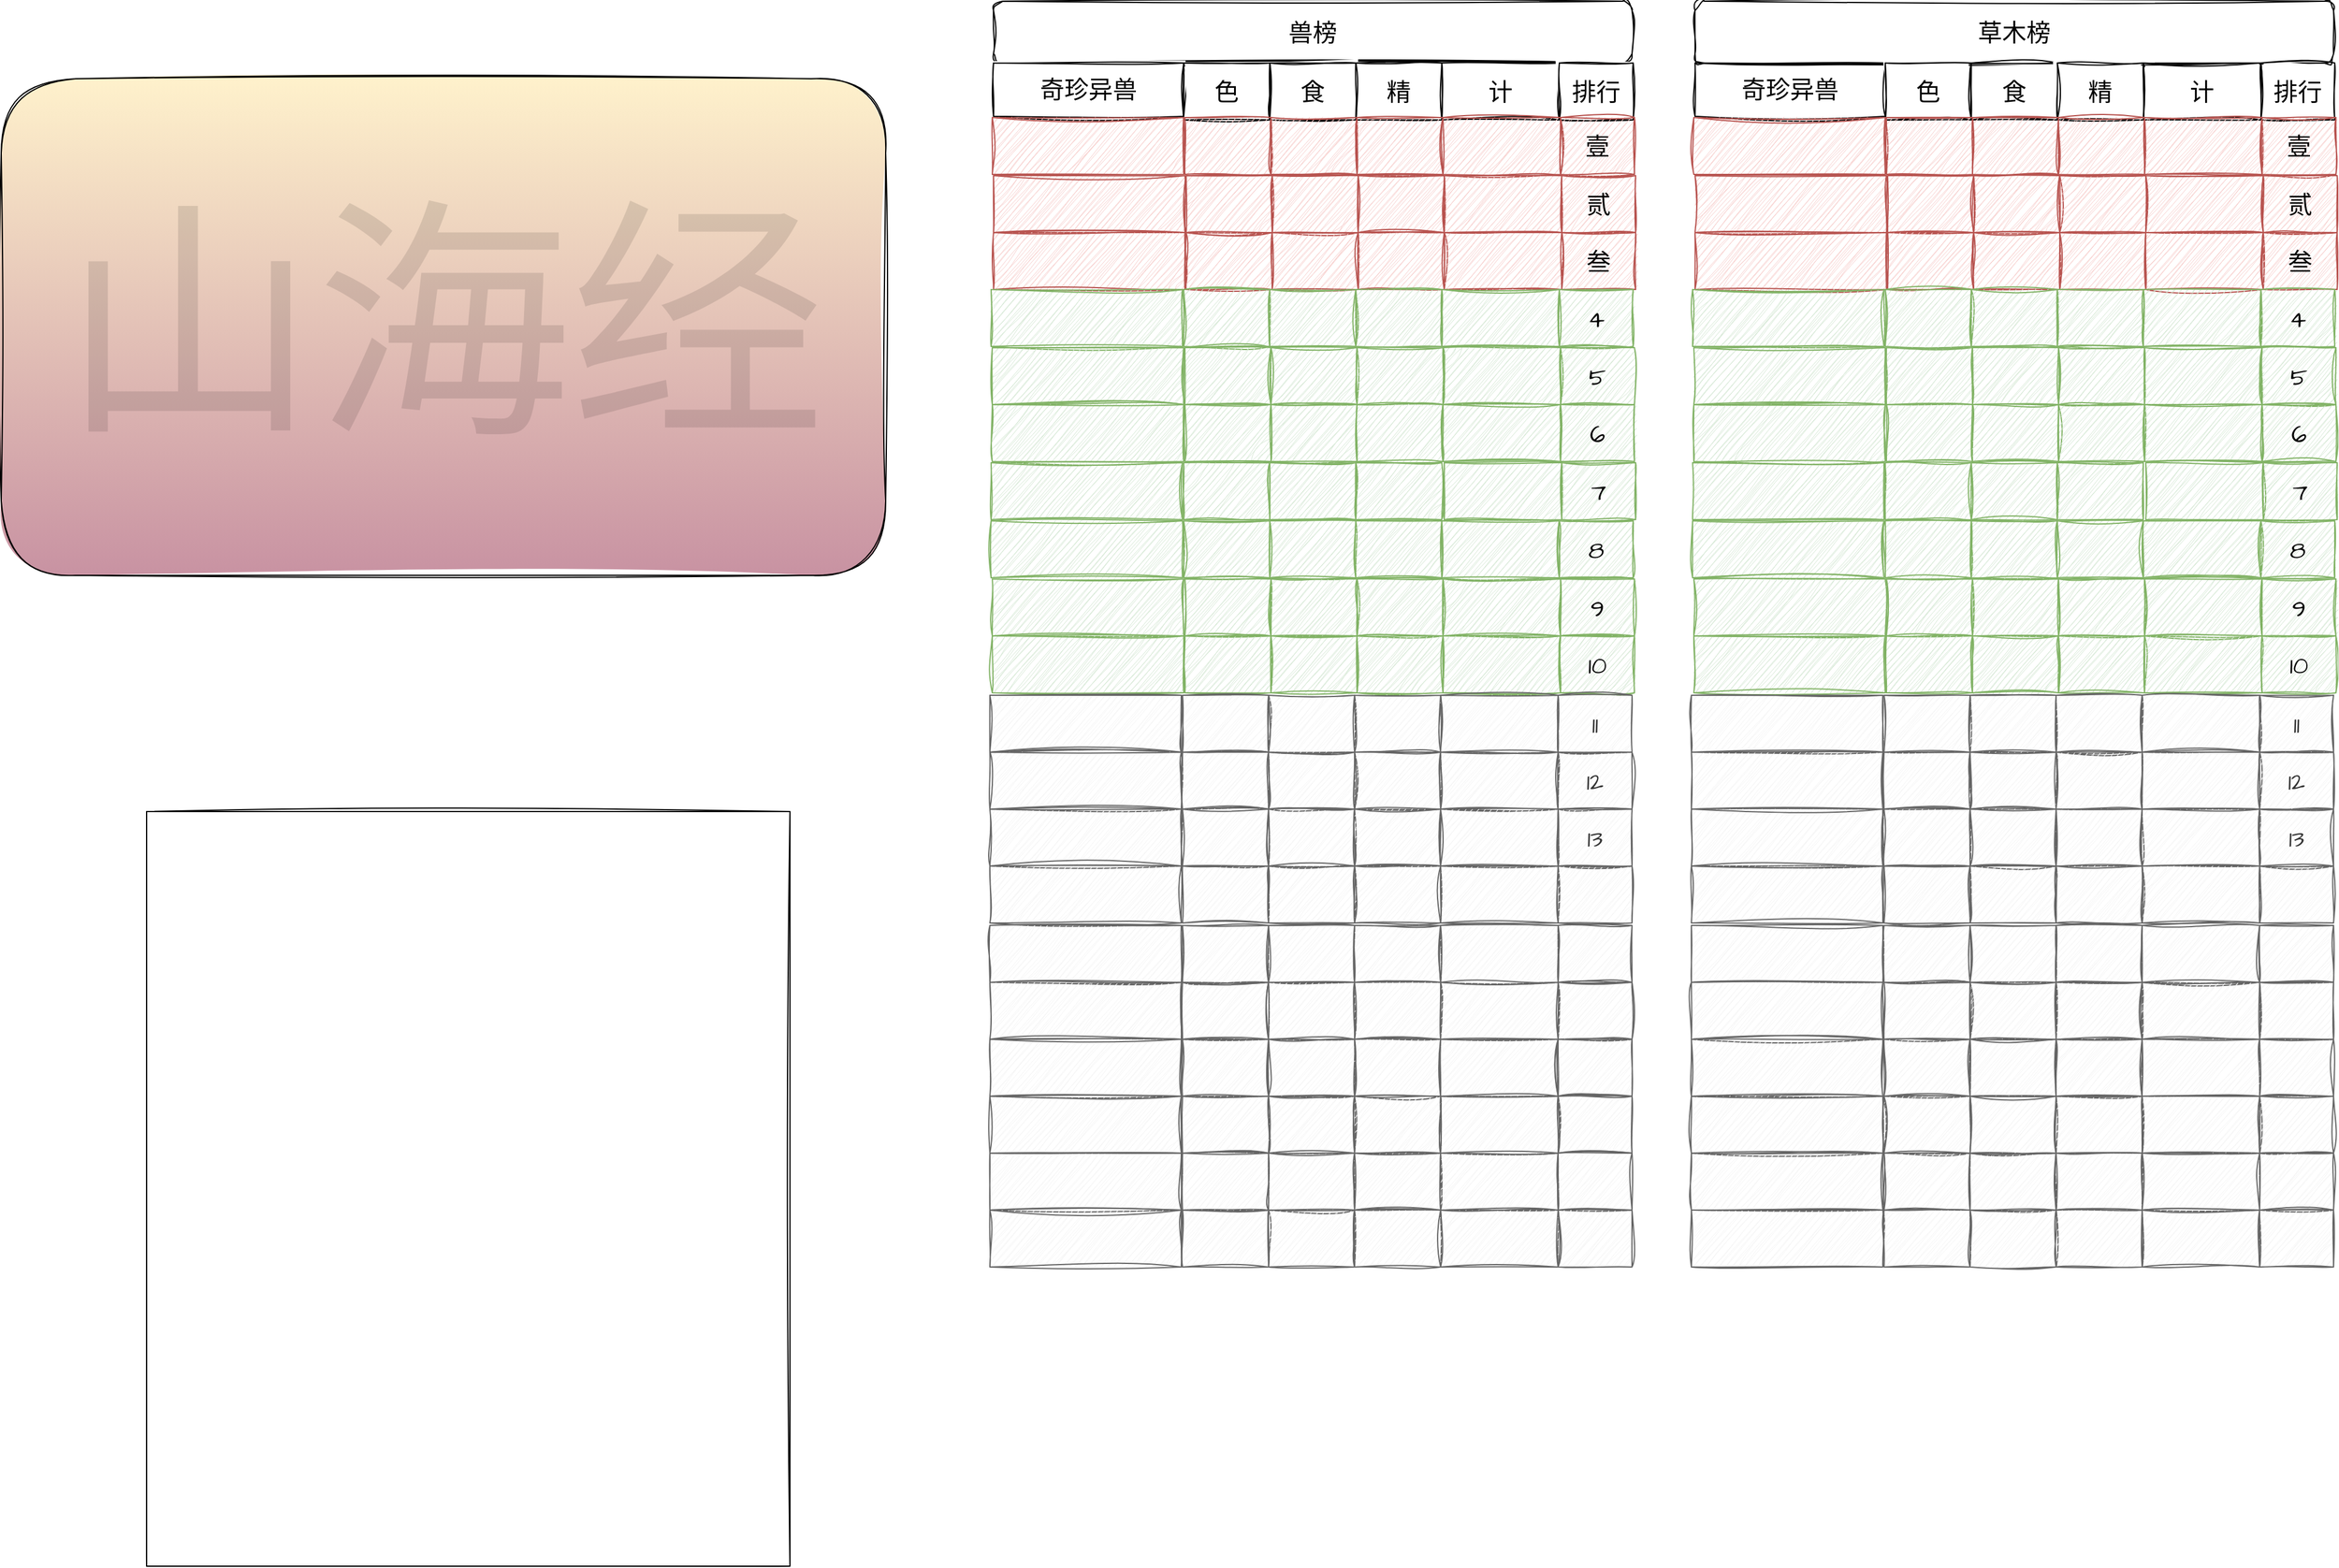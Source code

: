 <mxfile version="20.8.21" type="github">
  <diagram name="第 1 页" id="xcLtO7XaCeu1rpA9z8i8">
    <mxGraphModel dx="1434" dy="770" grid="0" gridSize="10" guides="1" tooltips="1" connect="1" arrows="1" fold="1" page="1" pageScale="1" pageWidth="827" pageHeight="1169" background="none" math="0" shadow="0">
      <root>
        <mxCell id="0" />
        <mxCell id="1" parent="0" />
        <mxCell id="Xw4TS9QuK_xohdVHydM4-1" value="山海经" style="rounded=1;whiteSpace=wrap;sketch=1;hachureGap=4;jiggle=2;curveFitting=1;fontFamily=Ma Shan Zheng;fontSource=https%3A%2F%2Ffonts.googleapis.com%2Fcss%3Ffamily%3DMa%2BShan%2BZheng;fontSize=210;aspect=fixed;fillColor=#fff2cc;strokeColor=default;labelBorderColor=none;fillStyle=auto;gradientColor=#C892A2;glass=0;textOpacity=10;" parent="1" vertex="1">
          <mxGeometry x="59" y="69" width="730" height="410" as="geometry" />
        </mxCell>
        <mxCell id="nUT3khsGeMdMuA17AA8O-20" value="" style="rounded=0;whiteSpace=wrap;html=1;sketch=1;hachureGap=4;jiggle=2;curveFitting=1;fontFamily=Architects Daughter;fontSource=https%3A%2F%2Ffonts.googleapis.com%2Fcss%3Ffamily%3DArchitects%2BDaughter;fontSize=20;fillColor=none;movable=0;resizable=0;rotatable=0;deletable=0;editable=0;locked=1;connectable=0;" parent="1" vertex="1">
          <mxGeometry x="179" y="674" width="531" height="623" as="geometry" />
        </mxCell>
        <mxCell id="nUT3khsGeMdMuA17AA8O-151" value="" style="group" parent="1" vertex="1" connectable="0">
          <mxGeometry x="875" y="5" width="533" height="1045" as="geometry" />
        </mxCell>
        <mxCell id="nUT3khsGeMdMuA17AA8O-96" value="" style="group" parent="nUT3khsGeMdMuA17AA8O-151" vertex="1" connectable="0">
          <mxGeometry width="533" height="620" as="geometry" />
        </mxCell>
        <mxCell id="nUT3khsGeMdMuA17AA8O-21" value="兽榜" style="rounded=1;whiteSpace=wrap;html=1;sketch=1;hachureGap=4;jiggle=2;curveFitting=1;fontFamily=Architects Daughter;fontSource=https%3A%2F%2Ffonts.googleapis.com%2Fcss%3Ffamily%3DArchitects%2BDaughter;fontSize=20;container=0;" parent="nUT3khsGeMdMuA17AA8O-96" vertex="1">
          <mxGeometry x="3" width="527" height="51" as="geometry" />
        </mxCell>
        <mxCell id="nUT3khsGeMdMuA17AA8O-22" value="奇珍异兽" style="rounded=0;whiteSpace=wrap;html=1;sketch=1;hachureGap=4;jiggle=2;curveFitting=1;fontFamily=Architects Daughter;fontSource=https%3A%2F%2Ffonts.googleapis.com%2Fcss%3Ffamily%3DArchitects%2BDaughter;fontSize=20;container=0;" parent="nUT3khsGeMdMuA17AA8O-96" vertex="1">
          <mxGeometry x="3" y="51" width="157" height="44" as="geometry" />
        </mxCell>
        <mxCell id="nUT3khsGeMdMuA17AA8O-23" value="色" style="rounded=0;whiteSpace=wrap;html=1;sketch=1;hachureGap=4;jiggle=2;curveFitting=1;fontFamily=Architects Daughter;fontSource=https%3A%2F%2Ffonts.googleapis.com%2Fcss%3Ffamily%3DArchitects%2BDaughter;fontSize=20;container=0;" parent="nUT3khsGeMdMuA17AA8O-96" vertex="1">
          <mxGeometry x="160" y="51" width="71" height="47" as="geometry" />
        </mxCell>
        <mxCell id="nUT3khsGeMdMuA17AA8O-24" value="食" style="rounded=0;whiteSpace=wrap;html=1;sketch=1;hachureGap=4;jiggle=2;curveFitting=1;fontFamily=Architects Daughter;fontSource=https%3A%2F%2Ffonts.googleapis.com%2Fcss%3Ffamily%3DArchitects%2BDaughter;fontSize=20;container=0;" parent="nUT3khsGeMdMuA17AA8O-96" vertex="1">
          <mxGeometry x="231" y="51" width="71" height="47" as="geometry" />
        </mxCell>
        <mxCell id="nUT3khsGeMdMuA17AA8O-25" value="精" style="rounded=0;whiteSpace=wrap;html=1;sketch=1;hachureGap=4;jiggle=2;curveFitting=1;fontFamily=Architects Daughter;fontSource=https%3A%2F%2Ffonts.googleapis.com%2Fcss%3Ffamily%3DArchitects%2BDaughter;fontSize=20;container=0;" parent="nUT3khsGeMdMuA17AA8O-96" vertex="1">
          <mxGeometry x="302" y="51" width="71" height="47" as="geometry" />
        </mxCell>
        <mxCell id="nUT3khsGeMdMuA17AA8O-26" value="计" style="rounded=0;whiteSpace=wrap;html=1;sketch=1;hachureGap=4;jiggle=2;curveFitting=1;fontFamily=Architects Daughter;fontSource=https%3A%2F%2Ffonts.googleapis.com%2Fcss%3Ffamily%3DArchitects%2BDaughter;fontSize=20;container=0;" parent="nUT3khsGeMdMuA17AA8O-96" vertex="1">
          <mxGeometry x="373" y="51" width="97" height="47" as="geometry" />
        </mxCell>
        <mxCell id="nUT3khsGeMdMuA17AA8O-27" value="排行" style="rounded=0;whiteSpace=wrap;html=1;sketch=1;hachureGap=4;jiggle=2;curveFitting=1;fontFamily=Architects Daughter;fontSource=https%3A%2F%2Ffonts.googleapis.com%2Fcss%3Ffamily%3DArchitects%2BDaughter;fontSize=20;container=0;" parent="nUT3khsGeMdMuA17AA8O-96" vertex="1">
          <mxGeometry x="470" y="51" width="61" height="47" as="geometry" />
        </mxCell>
        <mxCell id="nUT3khsGeMdMuA17AA8O-28" value="" style="rounded=0;whiteSpace=wrap;html=1;sketch=1;hachureGap=4;jiggle=2;curveFitting=1;fontFamily=Architects Daughter;fontSource=https%3A%2F%2Ffonts.googleapis.com%2Fcss%3Ffamily%3DArchitects%2BDaughter;fontSize=20;container=0;fillColor=#f8cecc;strokeColor=#b85450;" parent="nUT3khsGeMdMuA17AA8O-96" vertex="1">
          <mxGeometry x="2" y="96" width="158" height="47" as="geometry" />
        </mxCell>
        <mxCell id="nUT3khsGeMdMuA17AA8O-29" value="" style="rounded=0;whiteSpace=wrap;html=1;sketch=1;hachureGap=4;jiggle=2;curveFitting=1;fontFamily=Architects Daughter;fontSource=https%3A%2F%2Ffonts.googleapis.com%2Fcss%3Ffamily%3DArchitects%2BDaughter;fontSize=20;container=0;fillColor=#f8cecc;strokeColor=#b85450;" parent="nUT3khsGeMdMuA17AA8O-96" vertex="1">
          <mxGeometry x="161" y="96" width="71" height="47" as="geometry" />
        </mxCell>
        <mxCell id="nUT3khsGeMdMuA17AA8O-30" value="" style="rounded=0;whiteSpace=wrap;html=1;sketch=1;hachureGap=4;jiggle=2;curveFitting=1;fontFamily=Architects Daughter;fontSource=https%3A%2F%2Ffonts.googleapis.com%2Fcss%3Ffamily%3DArchitects%2BDaughter;fontSize=20;container=0;fillColor=#f8cecc;strokeColor=#b85450;" parent="nUT3khsGeMdMuA17AA8O-96" vertex="1">
          <mxGeometry x="232" y="96" width="71" height="47" as="geometry" />
        </mxCell>
        <mxCell id="nUT3khsGeMdMuA17AA8O-31" value="" style="rounded=0;whiteSpace=wrap;html=1;sketch=1;hachureGap=4;jiggle=2;curveFitting=1;fontFamily=Architects Daughter;fontSource=https%3A%2F%2Ffonts.googleapis.com%2Fcss%3Ffamily%3DArchitects%2BDaughter;fontSize=20;container=0;fillColor=#f8cecc;strokeColor=#b85450;" parent="nUT3khsGeMdMuA17AA8O-96" vertex="1">
          <mxGeometry x="303" y="96" width="71" height="47" as="geometry" />
        </mxCell>
        <mxCell id="nUT3khsGeMdMuA17AA8O-32" value="" style="rounded=0;whiteSpace=wrap;html=1;sketch=1;hachureGap=4;jiggle=2;curveFitting=1;fontFamily=Architects Daughter;fontSource=https%3A%2F%2Ffonts.googleapis.com%2Fcss%3Ffamily%3DArchitects%2BDaughter;fontSize=20;container=0;fillColor=#f8cecc;strokeColor=#b85450;" parent="nUT3khsGeMdMuA17AA8O-96" vertex="1">
          <mxGeometry x="374" y="96" width="97" height="47" as="geometry" />
        </mxCell>
        <mxCell id="nUT3khsGeMdMuA17AA8O-33" value="壹" style="rounded=0;whiteSpace=wrap;html=1;sketch=1;hachureGap=4;jiggle=2;curveFitting=1;fontFamily=Architects Daughter;fontSource=https%3A%2F%2Ffonts.googleapis.com%2Fcss%3Ffamily%3DArchitects%2BDaughter;fontSize=20;container=0;fillColor=#f8cecc;strokeColor=#b85450;" parent="nUT3khsGeMdMuA17AA8O-96" vertex="1">
          <mxGeometry x="471" y="96" width="61" height="47" as="geometry" />
        </mxCell>
        <mxCell id="nUT3khsGeMdMuA17AA8O-34" value="" style="rounded=0;whiteSpace=wrap;html=1;sketch=1;hachureGap=4;jiggle=2;curveFitting=1;fontFamily=Architects Daughter;fontSource=https%3A%2F%2Ffonts.googleapis.com%2Fcss%3Ffamily%3DArchitects%2BDaughter;fontSize=20;container=0;fillColor=#f8cecc;strokeColor=#b85450;" parent="nUT3khsGeMdMuA17AA8O-96" vertex="1">
          <mxGeometry x="3" y="144" width="158" height="47" as="geometry" />
        </mxCell>
        <mxCell id="nUT3khsGeMdMuA17AA8O-35" value="" style="rounded=0;whiteSpace=wrap;html=1;sketch=1;hachureGap=4;jiggle=2;curveFitting=1;fontFamily=Architects Daughter;fontSource=https%3A%2F%2Ffonts.googleapis.com%2Fcss%3Ffamily%3DArchitects%2BDaughter;fontSize=20;container=0;fillColor=#f8cecc;strokeColor=#b85450;" parent="nUT3khsGeMdMuA17AA8O-96" vertex="1">
          <mxGeometry x="162" y="144" width="71" height="47" as="geometry" />
        </mxCell>
        <mxCell id="nUT3khsGeMdMuA17AA8O-36" value="" style="rounded=0;whiteSpace=wrap;html=1;sketch=1;hachureGap=4;jiggle=2;curveFitting=1;fontFamily=Architects Daughter;fontSource=https%3A%2F%2Ffonts.googleapis.com%2Fcss%3Ffamily%3DArchitects%2BDaughter;fontSize=20;container=0;fillColor=#f8cecc;strokeColor=#b85450;" parent="nUT3khsGeMdMuA17AA8O-96" vertex="1">
          <mxGeometry x="233" y="144" width="71" height="47" as="geometry" />
        </mxCell>
        <mxCell id="nUT3khsGeMdMuA17AA8O-37" value="" style="rounded=0;whiteSpace=wrap;html=1;sketch=1;hachureGap=4;jiggle=2;curveFitting=1;fontFamily=Architects Daughter;fontSource=https%3A%2F%2Ffonts.googleapis.com%2Fcss%3Ffamily%3DArchitects%2BDaughter;fontSize=20;container=0;fillColor=#f8cecc;strokeColor=#b85450;" parent="nUT3khsGeMdMuA17AA8O-96" vertex="1">
          <mxGeometry x="304" y="144" width="71" height="47" as="geometry" />
        </mxCell>
        <mxCell id="nUT3khsGeMdMuA17AA8O-38" value="" style="rounded=0;whiteSpace=wrap;html=1;sketch=1;hachureGap=4;jiggle=2;curveFitting=1;fontFamily=Architects Daughter;fontSource=https%3A%2F%2Ffonts.googleapis.com%2Fcss%3Ffamily%3DArchitects%2BDaughter;fontSize=20;container=0;fillColor=#f8cecc;strokeColor=#b85450;" parent="nUT3khsGeMdMuA17AA8O-96" vertex="1">
          <mxGeometry x="375" y="144" width="97" height="47" as="geometry" />
        </mxCell>
        <mxCell id="nUT3khsGeMdMuA17AA8O-39" value="贰" style="rounded=0;whiteSpace=wrap;html=1;sketch=1;hachureGap=4;jiggle=2;curveFitting=1;fontFamily=Architects Daughter;fontSource=https%3A%2F%2Ffonts.googleapis.com%2Fcss%3Ffamily%3DArchitects%2BDaughter;fontSize=20;container=0;fillColor=#f8cecc;strokeColor=#b85450;" parent="nUT3khsGeMdMuA17AA8O-96" vertex="1">
          <mxGeometry x="472" y="144" width="61" height="47" as="geometry" />
        </mxCell>
        <mxCell id="nUT3khsGeMdMuA17AA8O-40" value="" style="rounded=0;whiteSpace=wrap;html=1;sketch=1;hachureGap=4;jiggle=2;curveFitting=1;fontFamily=Architects Daughter;fontSource=https%3A%2F%2Ffonts.googleapis.com%2Fcss%3Ffamily%3DArchitects%2BDaughter;fontSize=20;container=0;fillColor=#f8cecc;strokeColor=#b85450;" parent="nUT3khsGeMdMuA17AA8O-96" vertex="1">
          <mxGeometry x="3" y="191" width="158" height="47" as="geometry" />
        </mxCell>
        <mxCell id="nUT3khsGeMdMuA17AA8O-41" value="" style="rounded=0;whiteSpace=wrap;html=1;sketch=1;hachureGap=4;jiggle=2;curveFitting=1;fontFamily=Architects Daughter;fontSource=https%3A%2F%2Ffonts.googleapis.com%2Fcss%3Ffamily%3DArchitects%2BDaughter;fontSize=20;container=0;fillColor=#f8cecc;strokeColor=#b85450;" parent="nUT3khsGeMdMuA17AA8O-96" vertex="1">
          <mxGeometry x="162" y="191" width="71" height="47" as="geometry" />
        </mxCell>
        <mxCell id="nUT3khsGeMdMuA17AA8O-42" value="" style="rounded=0;whiteSpace=wrap;html=1;sketch=1;hachureGap=4;jiggle=2;curveFitting=1;fontFamily=Architects Daughter;fontSource=https%3A%2F%2Ffonts.googleapis.com%2Fcss%3Ffamily%3DArchitects%2BDaughter;fontSize=20;container=0;fillColor=#f8cecc;strokeColor=#b85450;" parent="nUT3khsGeMdMuA17AA8O-96" vertex="1">
          <mxGeometry x="233" y="191" width="71" height="47" as="geometry" />
        </mxCell>
        <mxCell id="nUT3khsGeMdMuA17AA8O-43" value="" style="rounded=0;whiteSpace=wrap;html=1;sketch=1;hachureGap=4;jiggle=2;curveFitting=1;fontFamily=Architects Daughter;fontSource=https%3A%2F%2Ffonts.googleapis.com%2Fcss%3Ffamily%3DArchitects%2BDaughter;fontSize=20;container=0;fillColor=#f8cecc;strokeColor=#b85450;" parent="nUT3khsGeMdMuA17AA8O-96" vertex="1">
          <mxGeometry x="304" y="191" width="71" height="47" as="geometry" />
        </mxCell>
        <mxCell id="nUT3khsGeMdMuA17AA8O-44" value="" style="rounded=0;whiteSpace=wrap;html=1;sketch=1;hachureGap=4;jiggle=2;curveFitting=1;fontFamily=Architects Daughter;fontSource=https%3A%2F%2Ffonts.googleapis.com%2Fcss%3Ffamily%3DArchitects%2BDaughter;fontSize=20;container=0;fillColor=#f8cecc;strokeColor=#b85450;" parent="nUT3khsGeMdMuA17AA8O-96" vertex="1">
          <mxGeometry x="375" y="191" width="97" height="47" as="geometry" />
        </mxCell>
        <mxCell id="nUT3khsGeMdMuA17AA8O-45" value="叁" style="rounded=0;whiteSpace=wrap;html=1;sketch=1;hachureGap=4;jiggle=2;curveFitting=1;fontFamily=Architects Daughter;fontSource=https%3A%2F%2Ffonts.googleapis.com%2Fcss%3Ffamily%3DArchitects%2BDaughter;fontSize=20;container=0;fillColor=#f8cecc;strokeColor=#b85450;" parent="nUT3khsGeMdMuA17AA8O-96" vertex="1">
          <mxGeometry x="472" y="191" width="61" height="47" as="geometry" />
        </mxCell>
        <mxCell id="nUT3khsGeMdMuA17AA8O-46" value="" style="rounded=0;whiteSpace=wrap;html=1;sketch=1;hachureGap=4;jiggle=2;curveFitting=1;fontFamily=Architects Daughter;fontSource=https%3A%2F%2Ffonts.googleapis.com%2Fcss%3Ffamily%3DArchitects%2BDaughter;fontSize=20;container=0;fillColor=#d5e8d4;strokeColor=#82b366;" parent="nUT3khsGeMdMuA17AA8O-96" vertex="1">
          <mxGeometry x="1" y="238" width="158" height="47" as="geometry" />
        </mxCell>
        <mxCell id="nUT3khsGeMdMuA17AA8O-47" value="" style="rounded=0;whiteSpace=wrap;html=1;sketch=1;hachureGap=4;jiggle=2;curveFitting=1;fontFamily=Architects Daughter;fontSource=https%3A%2F%2Ffonts.googleapis.com%2Fcss%3Ffamily%3DArchitects%2BDaughter;fontSize=20;container=0;fillColor=#d5e8d4;strokeColor=#82b366;" parent="nUT3khsGeMdMuA17AA8O-96" vertex="1">
          <mxGeometry x="160" y="238" width="71" height="47" as="geometry" />
        </mxCell>
        <mxCell id="nUT3khsGeMdMuA17AA8O-48" value="" style="rounded=0;whiteSpace=wrap;html=1;sketch=1;hachureGap=4;jiggle=2;curveFitting=1;fontFamily=Architects Daughter;fontSource=https%3A%2F%2Ffonts.googleapis.com%2Fcss%3Ffamily%3DArchitects%2BDaughter;fontSize=20;container=0;fillColor=#d5e8d4;strokeColor=#82b366;" parent="nUT3khsGeMdMuA17AA8O-96" vertex="1">
          <mxGeometry x="231" y="238" width="71" height="47" as="geometry" />
        </mxCell>
        <mxCell id="nUT3khsGeMdMuA17AA8O-49" value="" style="rounded=0;whiteSpace=wrap;html=1;sketch=1;hachureGap=4;jiggle=2;curveFitting=1;fontFamily=Architects Daughter;fontSource=https%3A%2F%2Ffonts.googleapis.com%2Fcss%3Ffamily%3DArchitects%2BDaughter;fontSize=20;container=0;fillColor=#d5e8d4;strokeColor=#82b366;" parent="nUT3khsGeMdMuA17AA8O-96" vertex="1">
          <mxGeometry x="302" y="238" width="71" height="47" as="geometry" />
        </mxCell>
        <mxCell id="nUT3khsGeMdMuA17AA8O-50" value="" style="rounded=0;whiteSpace=wrap;html=1;sketch=1;hachureGap=4;jiggle=2;curveFitting=1;fontFamily=Architects Daughter;fontSource=https%3A%2F%2Ffonts.googleapis.com%2Fcss%3Ffamily%3DArchitects%2BDaughter;fontSize=20;container=0;fillColor=#d5e8d4;strokeColor=#82b366;" parent="nUT3khsGeMdMuA17AA8O-96" vertex="1">
          <mxGeometry x="373" y="238" width="97" height="47" as="geometry" />
        </mxCell>
        <mxCell id="nUT3khsGeMdMuA17AA8O-51" value="4" style="rounded=0;whiteSpace=wrap;html=1;sketch=1;hachureGap=4;jiggle=2;curveFitting=1;fontFamily=Architects Daughter;fontSource=https%3A%2F%2Ffonts.googleapis.com%2Fcss%3Ffamily%3DArchitects%2BDaughter;fontSize=20;container=0;fillColor=#d5e8d4;strokeColor=#82b366;" parent="nUT3khsGeMdMuA17AA8O-96" vertex="1">
          <mxGeometry x="470" y="238" width="61" height="47" as="geometry" />
        </mxCell>
        <mxCell id="nUT3khsGeMdMuA17AA8O-52" value="" style="rounded=0;whiteSpace=wrap;html=1;sketch=1;hachureGap=4;jiggle=2;curveFitting=1;fontFamily=Architects Daughter;fontSource=https%3A%2F%2Ffonts.googleapis.com%2Fcss%3Ffamily%3DArchitects%2BDaughter;fontSize=20;container=0;fillColor=#d5e8d4;strokeColor=#82b366;" parent="nUT3khsGeMdMuA17AA8O-96" vertex="1">
          <mxGeometry x="2" y="286" width="158" height="47" as="geometry" />
        </mxCell>
        <mxCell id="nUT3khsGeMdMuA17AA8O-53" value="" style="rounded=0;whiteSpace=wrap;html=1;sketch=1;hachureGap=4;jiggle=2;curveFitting=1;fontFamily=Architects Daughter;fontSource=https%3A%2F%2Ffonts.googleapis.com%2Fcss%3Ffamily%3DArchitects%2BDaughter;fontSize=20;container=0;fillColor=#d5e8d4;strokeColor=#82b366;" parent="nUT3khsGeMdMuA17AA8O-96" vertex="1">
          <mxGeometry x="161" y="286" width="71" height="47" as="geometry" />
        </mxCell>
        <mxCell id="nUT3khsGeMdMuA17AA8O-54" value="" style="rounded=0;whiteSpace=wrap;html=1;sketch=1;hachureGap=4;jiggle=2;curveFitting=1;fontFamily=Architects Daughter;fontSource=https%3A%2F%2Ffonts.googleapis.com%2Fcss%3Ffamily%3DArchitects%2BDaughter;fontSize=20;container=0;fillColor=#d5e8d4;strokeColor=#82b366;" parent="nUT3khsGeMdMuA17AA8O-96" vertex="1">
          <mxGeometry x="232" y="286" width="71" height="47" as="geometry" />
        </mxCell>
        <mxCell id="nUT3khsGeMdMuA17AA8O-55" value="" style="rounded=0;whiteSpace=wrap;html=1;sketch=1;hachureGap=4;jiggle=2;curveFitting=1;fontFamily=Architects Daughter;fontSource=https%3A%2F%2Ffonts.googleapis.com%2Fcss%3Ffamily%3DArchitects%2BDaughter;fontSize=20;container=0;fillColor=#d5e8d4;strokeColor=#82b366;" parent="nUT3khsGeMdMuA17AA8O-96" vertex="1">
          <mxGeometry x="303" y="286" width="71" height="47" as="geometry" />
        </mxCell>
        <mxCell id="nUT3khsGeMdMuA17AA8O-56" value="" style="rounded=0;whiteSpace=wrap;html=1;sketch=1;hachureGap=4;jiggle=2;curveFitting=1;fontFamily=Architects Daughter;fontSource=https%3A%2F%2Ffonts.googleapis.com%2Fcss%3Ffamily%3DArchitects%2BDaughter;fontSize=20;container=0;fillColor=#d5e8d4;strokeColor=#82b366;" parent="nUT3khsGeMdMuA17AA8O-96" vertex="1">
          <mxGeometry x="374" y="286" width="97" height="47" as="geometry" />
        </mxCell>
        <mxCell id="nUT3khsGeMdMuA17AA8O-57" value="5" style="rounded=0;whiteSpace=wrap;html=1;sketch=1;hachureGap=4;jiggle=2;curveFitting=1;fontFamily=Architects Daughter;fontSource=https%3A%2F%2Ffonts.googleapis.com%2Fcss%3Ffamily%3DArchitects%2BDaughter;fontSize=20;container=0;fillColor=#d5e8d4;strokeColor=#82b366;" parent="nUT3khsGeMdMuA17AA8O-96" vertex="1">
          <mxGeometry x="471" y="286" width="61" height="47" as="geometry" />
        </mxCell>
        <mxCell id="nUT3khsGeMdMuA17AA8O-58" value="" style="rounded=0;whiteSpace=wrap;html=1;sketch=1;hachureGap=4;jiggle=2;curveFitting=1;fontFamily=Architects Daughter;fontSource=https%3A%2F%2Ffonts.googleapis.com%2Fcss%3Ffamily%3DArchitects%2BDaughter;fontSize=20;container=0;fillColor=#d5e8d4;strokeColor=#82b366;" parent="nUT3khsGeMdMuA17AA8O-96" vertex="1">
          <mxGeometry x="2" y="333" width="158" height="47" as="geometry" />
        </mxCell>
        <mxCell id="nUT3khsGeMdMuA17AA8O-59" value="" style="rounded=0;whiteSpace=wrap;html=1;sketch=1;hachureGap=4;jiggle=2;curveFitting=1;fontFamily=Architects Daughter;fontSource=https%3A%2F%2Ffonts.googleapis.com%2Fcss%3Ffamily%3DArchitects%2BDaughter;fontSize=20;container=0;fillColor=#d5e8d4;strokeColor=#82b366;" parent="nUT3khsGeMdMuA17AA8O-96" vertex="1">
          <mxGeometry x="161" y="333" width="71" height="47" as="geometry" />
        </mxCell>
        <mxCell id="nUT3khsGeMdMuA17AA8O-60" value="" style="rounded=0;whiteSpace=wrap;html=1;sketch=1;hachureGap=4;jiggle=2;curveFitting=1;fontFamily=Architects Daughter;fontSource=https%3A%2F%2Ffonts.googleapis.com%2Fcss%3Ffamily%3DArchitects%2BDaughter;fontSize=20;container=0;fillColor=#d5e8d4;strokeColor=#82b366;" parent="nUT3khsGeMdMuA17AA8O-96" vertex="1">
          <mxGeometry x="232" y="333" width="71" height="47" as="geometry" />
        </mxCell>
        <mxCell id="nUT3khsGeMdMuA17AA8O-61" value="" style="rounded=0;whiteSpace=wrap;html=1;sketch=1;hachureGap=4;jiggle=2;curveFitting=1;fontFamily=Architects Daughter;fontSource=https%3A%2F%2Ffonts.googleapis.com%2Fcss%3Ffamily%3DArchitects%2BDaughter;fontSize=20;container=0;fillColor=#d5e8d4;strokeColor=#82b366;" parent="nUT3khsGeMdMuA17AA8O-96" vertex="1">
          <mxGeometry x="303" y="333" width="71" height="47" as="geometry" />
        </mxCell>
        <mxCell id="nUT3khsGeMdMuA17AA8O-62" value="" style="rounded=0;whiteSpace=wrap;html=1;sketch=1;hachureGap=4;jiggle=2;curveFitting=1;fontFamily=Architects Daughter;fontSource=https%3A%2F%2Ffonts.googleapis.com%2Fcss%3Ffamily%3DArchitects%2BDaughter;fontSize=20;container=0;fillColor=#d5e8d4;strokeColor=#82b366;" parent="nUT3khsGeMdMuA17AA8O-96" vertex="1">
          <mxGeometry x="374" y="333" width="97" height="47" as="geometry" />
        </mxCell>
        <mxCell id="nUT3khsGeMdMuA17AA8O-63" value="6" style="rounded=0;whiteSpace=wrap;html=1;sketch=1;hachureGap=4;jiggle=2;curveFitting=1;fontFamily=Architects Daughter;fontSource=https%3A%2F%2Ffonts.googleapis.com%2Fcss%3Ffamily%3DArchitects%2BDaughter;fontSize=20;container=0;fillColor=#d5e8d4;strokeColor=#82b366;" parent="nUT3khsGeMdMuA17AA8O-96" vertex="1">
          <mxGeometry x="471" y="333" width="61" height="47" as="geometry" />
        </mxCell>
        <mxCell id="nUT3khsGeMdMuA17AA8O-64" value="" style="rounded=0;whiteSpace=wrap;html=1;sketch=1;hachureGap=4;jiggle=2;curveFitting=1;fontFamily=Architects Daughter;fontSource=https%3A%2F%2Ffonts.googleapis.com%2Fcss%3Ffamily%3DArchitects%2BDaughter;fontSize=20;container=0;fillColor=#d5e8d4;strokeColor=#82b366;" parent="nUT3khsGeMdMuA17AA8O-96" vertex="1">
          <mxGeometry x="1" y="381" width="158" height="47" as="geometry" />
        </mxCell>
        <mxCell id="nUT3khsGeMdMuA17AA8O-65" value="" style="rounded=0;whiteSpace=wrap;html=1;sketch=1;hachureGap=4;jiggle=2;curveFitting=1;fontFamily=Architects Daughter;fontSource=https%3A%2F%2Ffonts.googleapis.com%2Fcss%3Ffamily%3DArchitects%2BDaughter;fontSize=20;container=0;fillColor=#d5e8d4;strokeColor=#82b366;" parent="nUT3khsGeMdMuA17AA8O-96" vertex="1">
          <mxGeometry x="160" y="381" width="71" height="47" as="geometry" />
        </mxCell>
        <mxCell id="nUT3khsGeMdMuA17AA8O-66" value="" style="rounded=0;whiteSpace=wrap;html=1;sketch=1;hachureGap=4;jiggle=2;curveFitting=1;fontFamily=Architects Daughter;fontSource=https%3A%2F%2Ffonts.googleapis.com%2Fcss%3Ffamily%3DArchitects%2BDaughter;fontSize=20;container=0;fillColor=#d5e8d4;strokeColor=#82b366;" parent="nUT3khsGeMdMuA17AA8O-96" vertex="1">
          <mxGeometry x="231" y="381" width="71" height="47" as="geometry" />
        </mxCell>
        <mxCell id="nUT3khsGeMdMuA17AA8O-67" value="" style="rounded=0;whiteSpace=wrap;html=1;sketch=1;hachureGap=4;jiggle=2;curveFitting=1;fontFamily=Architects Daughter;fontSource=https%3A%2F%2Ffonts.googleapis.com%2Fcss%3Ffamily%3DArchitects%2BDaughter;fontSize=20;container=0;fillColor=#d5e8d4;strokeColor=#82b366;" parent="nUT3khsGeMdMuA17AA8O-96" vertex="1">
          <mxGeometry x="302" y="381" width="71" height="47" as="geometry" />
        </mxCell>
        <mxCell id="nUT3khsGeMdMuA17AA8O-68" value="" style="rounded=0;whiteSpace=wrap;html=1;sketch=1;hachureGap=4;jiggle=2;curveFitting=1;fontFamily=Architects Daughter;fontSource=https%3A%2F%2Ffonts.googleapis.com%2Fcss%3Ffamily%3DArchitects%2BDaughter;fontSize=20;container=0;fillColor=#d5e8d4;strokeColor=#82b366;" parent="nUT3khsGeMdMuA17AA8O-96" vertex="1">
          <mxGeometry x="375" y="381" width="97" height="47" as="geometry" />
        </mxCell>
        <mxCell id="nUT3khsGeMdMuA17AA8O-69" value="7" style="rounded=0;whiteSpace=wrap;html=1;sketch=1;hachureGap=4;jiggle=2;curveFitting=1;fontFamily=Architects Daughter;fontSource=https%3A%2F%2Ffonts.googleapis.com%2Fcss%3Ffamily%3DArchitects%2BDaughter;fontSize=20;container=0;fillColor=#d5e8d4;strokeColor=#82b366;" parent="nUT3khsGeMdMuA17AA8O-96" vertex="1">
          <mxGeometry x="472" y="381" width="61" height="47" as="geometry" />
        </mxCell>
        <mxCell id="nUT3khsGeMdMuA17AA8O-70" value="" style="rounded=0;whiteSpace=wrap;html=1;sketch=1;hachureGap=4;jiggle=2;curveFitting=1;fontFamily=Architects Daughter;fontSource=https%3A%2F%2Ffonts.googleapis.com%2Fcss%3Ffamily%3DArchitects%2BDaughter;fontSize=20;container=0;fillColor=#d5e8d4;strokeColor=#82b366;" parent="nUT3khsGeMdMuA17AA8O-96" vertex="1">
          <mxGeometry x="1" y="429" width="158" height="47" as="geometry" />
        </mxCell>
        <mxCell id="nUT3khsGeMdMuA17AA8O-71" value="" style="rounded=0;whiteSpace=wrap;html=1;sketch=1;hachureGap=4;jiggle=2;curveFitting=1;fontFamily=Architects Daughter;fontSource=https%3A%2F%2Ffonts.googleapis.com%2Fcss%3Ffamily%3DArchitects%2BDaughter;fontSize=20;container=0;fillColor=#d5e8d4;strokeColor=#82b366;" parent="nUT3khsGeMdMuA17AA8O-96" vertex="1">
          <mxGeometry x="160" y="429" width="71" height="47" as="geometry" />
        </mxCell>
        <mxCell id="nUT3khsGeMdMuA17AA8O-72" value="" style="rounded=0;whiteSpace=wrap;html=1;sketch=1;hachureGap=4;jiggle=2;curveFitting=1;fontFamily=Architects Daughter;fontSource=https%3A%2F%2Ffonts.googleapis.com%2Fcss%3Ffamily%3DArchitects%2BDaughter;fontSize=20;container=0;fillColor=#d5e8d4;strokeColor=#82b366;" parent="nUT3khsGeMdMuA17AA8O-96" vertex="1">
          <mxGeometry x="231" y="429" width="71" height="47" as="geometry" />
        </mxCell>
        <mxCell id="nUT3khsGeMdMuA17AA8O-73" value="" style="rounded=0;whiteSpace=wrap;html=1;sketch=1;hachureGap=4;jiggle=2;curveFitting=1;fontFamily=Architects Daughter;fontSource=https%3A%2F%2Ffonts.googleapis.com%2Fcss%3Ffamily%3DArchitects%2BDaughter;fontSize=20;container=0;fillColor=#d5e8d4;strokeColor=#82b366;" parent="nUT3khsGeMdMuA17AA8O-96" vertex="1">
          <mxGeometry x="302" y="429" width="71" height="47" as="geometry" />
        </mxCell>
        <mxCell id="nUT3khsGeMdMuA17AA8O-74" value="" style="rounded=0;whiteSpace=wrap;html=1;sketch=1;hachureGap=4;jiggle=2;curveFitting=1;fontFamily=Architects Daughter;fontSource=https%3A%2F%2Ffonts.googleapis.com%2Fcss%3Ffamily%3DArchitects%2BDaughter;fontSize=20;container=0;fillColor=#d5e8d4;strokeColor=#82b366;" parent="nUT3khsGeMdMuA17AA8O-96" vertex="1">
          <mxGeometry x="373" y="429" width="97" height="47" as="geometry" />
        </mxCell>
        <mxCell id="nUT3khsGeMdMuA17AA8O-75" value="8" style="rounded=0;whiteSpace=wrap;html=1;sketch=1;hachureGap=4;jiggle=2;curveFitting=1;fontFamily=Architects Daughter;fontSource=https%3A%2F%2Ffonts.googleapis.com%2Fcss%3Ffamily%3DArchitects%2BDaughter;fontSize=20;container=0;fillColor=#d5e8d4;strokeColor=#82b366;" parent="nUT3khsGeMdMuA17AA8O-96" vertex="1">
          <mxGeometry x="470" y="429" width="61" height="47" as="geometry" />
        </mxCell>
        <mxCell id="nUT3khsGeMdMuA17AA8O-76" value="" style="rounded=0;whiteSpace=wrap;html=1;sketch=1;hachureGap=4;jiggle=2;curveFitting=1;fontFamily=Architects Daughter;fontSource=https%3A%2F%2Ffonts.googleapis.com%2Fcss%3Ffamily%3DArchitects%2BDaughter;fontSize=20;container=0;fillColor=#d5e8d4;strokeColor=#82b366;" parent="nUT3khsGeMdMuA17AA8O-96" vertex="1">
          <mxGeometry x="2" y="477" width="158" height="47" as="geometry" />
        </mxCell>
        <mxCell id="nUT3khsGeMdMuA17AA8O-77" value="" style="rounded=0;whiteSpace=wrap;html=1;sketch=1;hachureGap=4;jiggle=2;curveFitting=1;fontFamily=Architects Daughter;fontSource=https%3A%2F%2Ffonts.googleapis.com%2Fcss%3Ffamily%3DArchitects%2BDaughter;fontSize=20;container=0;fillColor=#d5e8d4;strokeColor=#82b366;" parent="nUT3khsGeMdMuA17AA8O-96" vertex="1">
          <mxGeometry x="161" y="477" width="71" height="47" as="geometry" />
        </mxCell>
        <mxCell id="nUT3khsGeMdMuA17AA8O-78" value="" style="rounded=0;whiteSpace=wrap;html=1;sketch=1;hachureGap=4;jiggle=2;curveFitting=1;fontFamily=Architects Daughter;fontSource=https%3A%2F%2Ffonts.googleapis.com%2Fcss%3Ffamily%3DArchitects%2BDaughter;fontSize=20;container=0;fillColor=#d5e8d4;strokeColor=#82b366;" parent="nUT3khsGeMdMuA17AA8O-96" vertex="1">
          <mxGeometry x="232" y="477" width="71" height="47" as="geometry" />
        </mxCell>
        <mxCell id="nUT3khsGeMdMuA17AA8O-79" value="" style="rounded=0;whiteSpace=wrap;html=1;sketch=1;hachureGap=4;jiggle=2;curveFitting=1;fontFamily=Architects Daughter;fontSource=https%3A%2F%2Ffonts.googleapis.com%2Fcss%3Ffamily%3DArchitects%2BDaughter;fontSize=20;container=0;fillColor=#d5e8d4;strokeColor=#82b366;" parent="nUT3khsGeMdMuA17AA8O-96" vertex="1">
          <mxGeometry x="303" y="477" width="71" height="47" as="geometry" />
        </mxCell>
        <mxCell id="nUT3khsGeMdMuA17AA8O-80" value="" style="rounded=0;whiteSpace=wrap;html=1;sketch=1;hachureGap=4;jiggle=2;curveFitting=1;fontFamily=Architects Daughter;fontSource=https%3A%2F%2Ffonts.googleapis.com%2Fcss%3Ffamily%3DArchitects%2BDaughter;fontSize=20;container=0;fillColor=#d5e8d4;strokeColor=#82b366;" parent="nUT3khsGeMdMuA17AA8O-96" vertex="1">
          <mxGeometry x="374" y="477" width="97" height="47" as="geometry" />
        </mxCell>
        <mxCell id="nUT3khsGeMdMuA17AA8O-81" value="9" style="rounded=0;whiteSpace=wrap;html=1;sketch=1;hachureGap=4;jiggle=2;curveFitting=1;fontFamily=Architects Daughter;fontSource=https%3A%2F%2Ffonts.googleapis.com%2Fcss%3Ffamily%3DArchitects%2BDaughter;fontSize=20;container=0;fillColor=#d5e8d4;strokeColor=#82b366;" parent="nUT3khsGeMdMuA17AA8O-96" vertex="1">
          <mxGeometry x="471" y="477" width="61" height="47" as="geometry" />
        </mxCell>
        <mxCell id="nUT3khsGeMdMuA17AA8O-82" value="" style="rounded=0;whiteSpace=wrap;html=1;sketch=1;hachureGap=4;jiggle=2;curveFitting=1;fontFamily=Architects Daughter;fontSource=https%3A%2F%2Ffonts.googleapis.com%2Fcss%3Ffamily%3DArchitects%2BDaughter;fontSize=20;container=0;fillColor=#d5e8d4;strokeColor=#82b366;" parent="nUT3khsGeMdMuA17AA8O-96" vertex="1">
          <mxGeometry x="2" y="524" width="158" height="47" as="geometry" />
        </mxCell>
        <mxCell id="nUT3khsGeMdMuA17AA8O-83" value="" style="rounded=0;whiteSpace=wrap;html=1;sketch=1;hachureGap=4;jiggle=2;curveFitting=1;fontFamily=Architects Daughter;fontSource=https%3A%2F%2Ffonts.googleapis.com%2Fcss%3Ffamily%3DArchitects%2BDaughter;fontSize=20;container=0;fillColor=#d5e8d4;strokeColor=#82b366;" parent="nUT3khsGeMdMuA17AA8O-96" vertex="1">
          <mxGeometry x="161" y="524" width="71" height="47" as="geometry" />
        </mxCell>
        <mxCell id="nUT3khsGeMdMuA17AA8O-84" value="" style="rounded=0;whiteSpace=wrap;html=1;sketch=1;hachureGap=4;jiggle=2;curveFitting=1;fontFamily=Architects Daughter;fontSource=https%3A%2F%2Ffonts.googleapis.com%2Fcss%3Ffamily%3DArchitects%2BDaughter;fontSize=20;container=0;fillColor=#d5e8d4;strokeColor=#82b366;" parent="nUT3khsGeMdMuA17AA8O-96" vertex="1">
          <mxGeometry x="232" y="524" width="71" height="47" as="geometry" />
        </mxCell>
        <mxCell id="nUT3khsGeMdMuA17AA8O-85" value="" style="rounded=0;whiteSpace=wrap;html=1;sketch=1;hachureGap=4;jiggle=2;curveFitting=1;fontFamily=Architects Daughter;fontSource=https%3A%2F%2Ffonts.googleapis.com%2Fcss%3Ffamily%3DArchitects%2BDaughter;fontSize=20;container=0;fillColor=#d5e8d4;strokeColor=#82b366;" parent="nUT3khsGeMdMuA17AA8O-96" vertex="1">
          <mxGeometry x="303" y="524" width="71" height="47" as="geometry" />
        </mxCell>
        <mxCell id="nUT3khsGeMdMuA17AA8O-86" value="" style="rounded=0;whiteSpace=wrap;html=1;sketch=1;hachureGap=4;jiggle=2;curveFitting=1;fontFamily=Architects Daughter;fontSource=https%3A%2F%2Ffonts.googleapis.com%2Fcss%3Ffamily%3DArchitects%2BDaughter;fontSize=20;container=0;fillColor=#d5e8d4;strokeColor=#82b366;" parent="nUT3khsGeMdMuA17AA8O-96" vertex="1">
          <mxGeometry x="374" y="524" width="97" height="47" as="geometry" />
        </mxCell>
        <mxCell id="nUT3khsGeMdMuA17AA8O-87" value="10" style="rounded=0;whiteSpace=wrap;html=1;sketch=1;hachureGap=4;jiggle=2;curveFitting=1;fontFamily=Architects Daughter;fontSource=https%3A%2F%2Ffonts.googleapis.com%2Fcss%3Ffamily%3DArchitects%2BDaughter;fontSize=20;container=0;fillColor=#d5e8d4;strokeColor=#82b366;" parent="nUT3khsGeMdMuA17AA8O-96" vertex="1">
          <mxGeometry x="471" y="524" width="61" height="47" as="geometry" />
        </mxCell>
        <mxCell id="nUT3khsGeMdMuA17AA8O-88" value="" style="rounded=0;whiteSpace=wrap;html=1;sketch=1;hachureGap=4;jiggle=2;curveFitting=1;fontFamily=Architects Daughter;fontSource=https%3A%2F%2Ffonts.googleapis.com%2Fcss%3Ffamily%3DArchitects%2BDaughter;fontSize=20;container=0;fillColor=#f5f5f5;fontColor=#333333;strokeColor=#666666;" parent="nUT3khsGeMdMuA17AA8O-96" vertex="1">
          <mxGeometry y="573" width="158" height="47" as="geometry" />
        </mxCell>
        <mxCell id="nUT3khsGeMdMuA17AA8O-89" value="" style="rounded=0;whiteSpace=wrap;html=1;sketch=1;hachureGap=4;jiggle=2;curveFitting=1;fontFamily=Architects Daughter;fontSource=https%3A%2F%2Ffonts.googleapis.com%2Fcss%3Ffamily%3DArchitects%2BDaughter;fontSize=20;container=0;fillColor=#f5f5f5;fontColor=#333333;strokeColor=#666666;" parent="nUT3khsGeMdMuA17AA8O-96" vertex="1">
          <mxGeometry x="159" y="573" width="71" height="47" as="geometry" />
        </mxCell>
        <mxCell id="nUT3khsGeMdMuA17AA8O-90" value="" style="rounded=0;whiteSpace=wrap;html=1;sketch=1;hachureGap=4;jiggle=2;curveFitting=1;fontFamily=Architects Daughter;fontSource=https%3A%2F%2Ffonts.googleapis.com%2Fcss%3Ffamily%3DArchitects%2BDaughter;fontSize=20;container=0;fillColor=#f5f5f5;fontColor=#333333;strokeColor=#666666;" parent="nUT3khsGeMdMuA17AA8O-96" vertex="1">
          <mxGeometry x="230" y="573" width="71" height="47" as="geometry" />
        </mxCell>
        <mxCell id="nUT3khsGeMdMuA17AA8O-91" value="" style="rounded=0;whiteSpace=wrap;html=1;sketch=1;hachureGap=4;jiggle=2;curveFitting=1;fontFamily=Architects Daughter;fontSource=https%3A%2F%2Ffonts.googleapis.com%2Fcss%3Ffamily%3DArchitects%2BDaughter;fontSize=20;container=0;fillColor=#f5f5f5;fontColor=#333333;strokeColor=#666666;" parent="nUT3khsGeMdMuA17AA8O-96" vertex="1">
          <mxGeometry x="301" y="573" width="71" height="47" as="geometry" />
        </mxCell>
        <mxCell id="nUT3khsGeMdMuA17AA8O-92" value="" style="rounded=0;whiteSpace=wrap;html=1;sketch=1;hachureGap=4;jiggle=2;curveFitting=1;fontFamily=Architects Daughter;fontSource=https%3A%2F%2Ffonts.googleapis.com%2Fcss%3Ffamily%3DArchitects%2BDaughter;fontSize=20;container=0;fillColor=#f5f5f5;fontColor=#333333;strokeColor=#666666;" parent="nUT3khsGeMdMuA17AA8O-96" vertex="1">
          <mxGeometry x="372" y="573" width="97" height="47" as="geometry" />
        </mxCell>
        <mxCell id="nUT3khsGeMdMuA17AA8O-93" value="11" style="rounded=0;whiteSpace=wrap;html=1;sketch=1;hachureGap=4;jiggle=2;curveFitting=1;fontFamily=Architects Daughter;fontSource=https%3A%2F%2Ffonts.googleapis.com%2Fcss%3Ffamily%3DArchitects%2BDaughter;fontSize=20;container=0;fillColor=#f5f5f5;fontColor=#333333;strokeColor=#666666;" parent="nUT3khsGeMdMuA17AA8O-96" vertex="1">
          <mxGeometry x="469" y="573" width="61" height="47" as="geometry" />
        </mxCell>
        <mxCell id="nUT3khsGeMdMuA17AA8O-97" value="" style="rounded=0;whiteSpace=wrap;html=1;sketch=1;hachureGap=4;jiggle=2;curveFitting=1;fontFamily=Architects Daughter;fontSource=https%3A%2F%2Ffonts.googleapis.com%2Fcss%3Ffamily%3DArchitects%2BDaughter;fontSize=20;container=0;fillColor=#f5f5f5;fontColor=#333333;strokeColor=#666666;" parent="nUT3khsGeMdMuA17AA8O-151" vertex="1">
          <mxGeometry y="620" width="158" height="47" as="geometry" />
        </mxCell>
        <mxCell id="nUT3khsGeMdMuA17AA8O-98" value="" style="rounded=0;whiteSpace=wrap;html=1;sketch=1;hachureGap=4;jiggle=2;curveFitting=1;fontFamily=Architects Daughter;fontSource=https%3A%2F%2Ffonts.googleapis.com%2Fcss%3Ffamily%3DArchitects%2BDaughter;fontSize=20;container=0;fillColor=#f5f5f5;fontColor=#333333;strokeColor=#666666;" parent="nUT3khsGeMdMuA17AA8O-151" vertex="1">
          <mxGeometry x="159" y="620" width="71" height="47" as="geometry" />
        </mxCell>
        <mxCell id="nUT3khsGeMdMuA17AA8O-99" value="" style="rounded=0;whiteSpace=wrap;html=1;sketch=1;hachureGap=4;jiggle=2;curveFitting=1;fontFamily=Architects Daughter;fontSource=https%3A%2F%2Ffonts.googleapis.com%2Fcss%3Ffamily%3DArchitects%2BDaughter;fontSize=20;container=0;fillColor=#f5f5f5;fontColor=#333333;strokeColor=#666666;" parent="nUT3khsGeMdMuA17AA8O-151" vertex="1">
          <mxGeometry x="230" y="620" width="71" height="47" as="geometry" />
        </mxCell>
        <mxCell id="nUT3khsGeMdMuA17AA8O-100" value="" style="rounded=0;whiteSpace=wrap;html=1;sketch=1;hachureGap=4;jiggle=2;curveFitting=1;fontFamily=Architects Daughter;fontSource=https%3A%2F%2Ffonts.googleapis.com%2Fcss%3Ffamily%3DArchitects%2BDaughter;fontSize=20;container=0;fillColor=#f5f5f5;fontColor=#333333;strokeColor=#666666;" parent="nUT3khsGeMdMuA17AA8O-151" vertex="1">
          <mxGeometry x="301" y="620" width="71" height="47" as="geometry" />
        </mxCell>
        <mxCell id="nUT3khsGeMdMuA17AA8O-101" value="" style="rounded=0;whiteSpace=wrap;html=1;sketch=1;hachureGap=4;jiggle=2;curveFitting=1;fontFamily=Architects Daughter;fontSource=https%3A%2F%2Ffonts.googleapis.com%2Fcss%3Ffamily%3DArchitects%2BDaughter;fontSize=20;container=0;fillColor=#f5f5f5;fontColor=#333333;strokeColor=#666666;" parent="nUT3khsGeMdMuA17AA8O-151" vertex="1">
          <mxGeometry x="372" y="620" width="97" height="47" as="geometry" />
        </mxCell>
        <mxCell id="nUT3khsGeMdMuA17AA8O-102" value="12" style="rounded=0;whiteSpace=wrap;html=1;sketch=1;hachureGap=4;jiggle=2;curveFitting=1;fontFamily=Architects Daughter;fontSource=https%3A%2F%2Ffonts.googleapis.com%2Fcss%3Ffamily%3DArchitects%2BDaughter;fontSize=20;container=0;fillColor=#f5f5f5;fontColor=#333333;strokeColor=#666666;" parent="nUT3khsGeMdMuA17AA8O-151" vertex="1">
          <mxGeometry x="469" y="620" width="61" height="47" as="geometry" />
        </mxCell>
        <mxCell id="nUT3khsGeMdMuA17AA8O-103" value="" style="rounded=0;whiteSpace=wrap;html=1;sketch=1;hachureGap=4;jiggle=2;curveFitting=1;fontFamily=Architects Daughter;fontSource=https%3A%2F%2Ffonts.googleapis.com%2Fcss%3Ffamily%3DArchitects%2BDaughter;fontSize=20;container=0;fillColor=#f5f5f5;fontColor=#333333;strokeColor=#666666;" parent="nUT3khsGeMdMuA17AA8O-151" vertex="1">
          <mxGeometry y="667" width="158" height="47" as="geometry" />
        </mxCell>
        <mxCell id="nUT3khsGeMdMuA17AA8O-104" value="" style="rounded=0;whiteSpace=wrap;html=1;sketch=1;hachureGap=4;jiggle=2;curveFitting=1;fontFamily=Architects Daughter;fontSource=https%3A%2F%2Ffonts.googleapis.com%2Fcss%3Ffamily%3DArchitects%2BDaughter;fontSize=20;container=0;fillColor=#f5f5f5;fontColor=#333333;strokeColor=#666666;" parent="nUT3khsGeMdMuA17AA8O-151" vertex="1">
          <mxGeometry x="159" y="667" width="71" height="47" as="geometry" />
        </mxCell>
        <mxCell id="nUT3khsGeMdMuA17AA8O-105" value="" style="rounded=0;whiteSpace=wrap;html=1;sketch=1;hachureGap=4;jiggle=2;curveFitting=1;fontFamily=Architects Daughter;fontSource=https%3A%2F%2Ffonts.googleapis.com%2Fcss%3Ffamily%3DArchitects%2BDaughter;fontSize=20;container=0;fillColor=#f5f5f5;fontColor=#333333;strokeColor=#666666;" parent="nUT3khsGeMdMuA17AA8O-151" vertex="1">
          <mxGeometry x="230" y="667" width="71" height="47" as="geometry" />
        </mxCell>
        <mxCell id="nUT3khsGeMdMuA17AA8O-106" value="" style="rounded=0;whiteSpace=wrap;html=1;sketch=1;hachureGap=4;jiggle=2;curveFitting=1;fontFamily=Architects Daughter;fontSource=https%3A%2F%2Ffonts.googleapis.com%2Fcss%3Ffamily%3DArchitects%2BDaughter;fontSize=20;container=0;fillColor=#f5f5f5;fontColor=#333333;strokeColor=#666666;" parent="nUT3khsGeMdMuA17AA8O-151" vertex="1">
          <mxGeometry x="301" y="667" width="71" height="47" as="geometry" />
        </mxCell>
        <mxCell id="nUT3khsGeMdMuA17AA8O-107" value="" style="rounded=0;whiteSpace=wrap;html=1;sketch=1;hachureGap=4;jiggle=2;curveFitting=1;fontFamily=Architects Daughter;fontSource=https%3A%2F%2Ffonts.googleapis.com%2Fcss%3Ffamily%3DArchitects%2BDaughter;fontSize=20;container=0;fillColor=#f5f5f5;fontColor=#333333;strokeColor=#666666;" parent="nUT3khsGeMdMuA17AA8O-151" vertex="1">
          <mxGeometry x="372" y="667" width="97" height="47" as="geometry" />
        </mxCell>
        <mxCell id="nUT3khsGeMdMuA17AA8O-108" value="13" style="rounded=0;whiteSpace=wrap;html=1;sketch=1;hachureGap=4;jiggle=2;curveFitting=1;fontFamily=Architects Daughter;fontSource=https%3A%2F%2Ffonts.googleapis.com%2Fcss%3Ffamily%3DArchitects%2BDaughter;fontSize=20;container=0;fillColor=#f5f5f5;fontColor=#333333;strokeColor=#666666;" parent="nUT3khsGeMdMuA17AA8O-151" vertex="1">
          <mxGeometry x="469" y="667" width="61" height="47" as="geometry" />
        </mxCell>
        <mxCell id="nUT3khsGeMdMuA17AA8O-109" value="" style="rounded=0;whiteSpace=wrap;html=1;sketch=1;hachureGap=4;jiggle=2;curveFitting=1;fontFamily=Architects Daughter;fontSource=https%3A%2F%2Ffonts.googleapis.com%2Fcss%3Ffamily%3DArchitects%2BDaughter;fontSize=20;container=0;fillColor=#f5f5f5;fontColor=#333333;strokeColor=#666666;" parent="nUT3khsGeMdMuA17AA8O-151" vertex="1">
          <mxGeometry y="714" width="158" height="47" as="geometry" />
        </mxCell>
        <mxCell id="nUT3khsGeMdMuA17AA8O-110" value="" style="rounded=0;whiteSpace=wrap;html=1;sketch=1;hachureGap=4;jiggle=2;curveFitting=1;fontFamily=Architects Daughter;fontSource=https%3A%2F%2Ffonts.googleapis.com%2Fcss%3Ffamily%3DArchitects%2BDaughter;fontSize=20;container=0;fillColor=#f5f5f5;fontColor=#333333;strokeColor=#666666;" parent="nUT3khsGeMdMuA17AA8O-151" vertex="1">
          <mxGeometry x="159" y="714" width="71" height="47" as="geometry" />
        </mxCell>
        <mxCell id="nUT3khsGeMdMuA17AA8O-111" value="" style="rounded=0;whiteSpace=wrap;html=1;sketch=1;hachureGap=4;jiggle=2;curveFitting=1;fontFamily=Architects Daughter;fontSource=https%3A%2F%2Ffonts.googleapis.com%2Fcss%3Ffamily%3DArchitects%2BDaughter;fontSize=20;container=0;fillColor=#f5f5f5;fontColor=#333333;strokeColor=#666666;" parent="nUT3khsGeMdMuA17AA8O-151" vertex="1">
          <mxGeometry x="230" y="714" width="71" height="47" as="geometry" />
        </mxCell>
        <mxCell id="nUT3khsGeMdMuA17AA8O-112" value="" style="rounded=0;whiteSpace=wrap;html=1;sketch=1;hachureGap=4;jiggle=2;curveFitting=1;fontFamily=Architects Daughter;fontSource=https%3A%2F%2Ffonts.googleapis.com%2Fcss%3Ffamily%3DArchitects%2BDaughter;fontSize=20;container=0;fillColor=#f5f5f5;fontColor=#333333;strokeColor=#666666;" parent="nUT3khsGeMdMuA17AA8O-151" vertex="1">
          <mxGeometry x="301" y="714" width="71" height="47" as="geometry" />
        </mxCell>
        <mxCell id="nUT3khsGeMdMuA17AA8O-113" value="" style="rounded=0;whiteSpace=wrap;html=1;sketch=1;hachureGap=4;jiggle=2;curveFitting=1;fontFamily=Architects Daughter;fontSource=https%3A%2F%2Ffonts.googleapis.com%2Fcss%3Ffamily%3DArchitects%2BDaughter;fontSize=20;container=0;fillColor=#f5f5f5;fontColor=#333333;strokeColor=#666666;" parent="nUT3khsGeMdMuA17AA8O-151" vertex="1">
          <mxGeometry x="372" y="714" width="97" height="47" as="geometry" />
        </mxCell>
        <mxCell id="nUT3khsGeMdMuA17AA8O-114" value="" style="rounded=0;whiteSpace=wrap;html=1;sketch=1;hachureGap=4;jiggle=2;curveFitting=1;fontFamily=Architects Daughter;fontSource=https%3A%2F%2Ffonts.googleapis.com%2Fcss%3Ffamily%3DArchitects%2BDaughter;fontSize=20;container=0;fillColor=#f5f5f5;fontColor=#333333;strokeColor=#666666;" parent="nUT3khsGeMdMuA17AA8O-151" vertex="1">
          <mxGeometry x="469" y="714" width="61" height="47" as="geometry" />
        </mxCell>
        <mxCell id="nUT3khsGeMdMuA17AA8O-115" value="" style="rounded=0;whiteSpace=wrap;html=1;sketch=1;hachureGap=4;jiggle=2;curveFitting=1;fontFamily=Architects Daughter;fontSource=https%3A%2F%2Ffonts.googleapis.com%2Fcss%3Ffamily%3DArchitects%2BDaughter;fontSize=20;container=0;fillColor=#f5f5f5;fontColor=#333333;strokeColor=#666666;" parent="nUT3khsGeMdMuA17AA8O-151" vertex="1">
          <mxGeometry y="763" width="158" height="47" as="geometry" />
        </mxCell>
        <mxCell id="nUT3khsGeMdMuA17AA8O-116" value="" style="rounded=0;whiteSpace=wrap;html=1;sketch=1;hachureGap=4;jiggle=2;curveFitting=1;fontFamily=Architects Daughter;fontSource=https%3A%2F%2Ffonts.googleapis.com%2Fcss%3Ffamily%3DArchitects%2BDaughter;fontSize=20;container=0;fillColor=#f5f5f5;fontColor=#333333;strokeColor=#666666;" parent="nUT3khsGeMdMuA17AA8O-151" vertex="1">
          <mxGeometry x="159" y="763" width="71" height="47" as="geometry" />
        </mxCell>
        <mxCell id="nUT3khsGeMdMuA17AA8O-117" value="" style="rounded=0;whiteSpace=wrap;html=1;sketch=1;hachureGap=4;jiggle=2;curveFitting=1;fontFamily=Architects Daughter;fontSource=https%3A%2F%2Ffonts.googleapis.com%2Fcss%3Ffamily%3DArchitects%2BDaughter;fontSize=20;container=0;fillColor=#f5f5f5;fontColor=#333333;strokeColor=#666666;" parent="nUT3khsGeMdMuA17AA8O-151" vertex="1">
          <mxGeometry x="230" y="763" width="71" height="47" as="geometry" />
        </mxCell>
        <mxCell id="nUT3khsGeMdMuA17AA8O-118" value="" style="rounded=0;whiteSpace=wrap;html=1;sketch=1;hachureGap=4;jiggle=2;curveFitting=1;fontFamily=Architects Daughter;fontSource=https%3A%2F%2Ffonts.googleapis.com%2Fcss%3Ffamily%3DArchitects%2BDaughter;fontSize=20;container=0;fillColor=#f5f5f5;fontColor=#333333;strokeColor=#666666;" parent="nUT3khsGeMdMuA17AA8O-151" vertex="1">
          <mxGeometry x="301" y="763" width="71" height="47" as="geometry" />
        </mxCell>
        <mxCell id="nUT3khsGeMdMuA17AA8O-119" value="" style="rounded=0;whiteSpace=wrap;html=1;sketch=1;hachureGap=4;jiggle=2;curveFitting=1;fontFamily=Architects Daughter;fontSource=https%3A%2F%2Ffonts.googleapis.com%2Fcss%3Ffamily%3DArchitects%2BDaughter;fontSize=20;container=0;fillColor=#f5f5f5;fontColor=#333333;strokeColor=#666666;" parent="nUT3khsGeMdMuA17AA8O-151" vertex="1">
          <mxGeometry x="372" y="763" width="97" height="47" as="geometry" />
        </mxCell>
        <mxCell id="nUT3khsGeMdMuA17AA8O-120" value="" style="rounded=0;whiteSpace=wrap;html=1;sketch=1;hachureGap=4;jiggle=2;curveFitting=1;fontFamily=Architects Daughter;fontSource=https%3A%2F%2Ffonts.googleapis.com%2Fcss%3Ffamily%3DArchitects%2BDaughter;fontSize=20;container=0;fillColor=#f5f5f5;fontColor=#333333;strokeColor=#666666;" parent="nUT3khsGeMdMuA17AA8O-151" vertex="1">
          <mxGeometry x="469" y="763" width="61" height="47" as="geometry" />
        </mxCell>
        <mxCell id="nUT3khsGeMdMuA17AA8O-121" value="" style="rounded=0;whiteSpace=wrap;html=1;sketch=1;hachureGap=4;jiggle=2;curveFitting=1;fontFamily=Architects Daughter;fontSource=https%3A%2F%2Ffonts.googleapis.com%2Fcss%3Ffamily%3DArchitects%2BDaughter;fontSize=20;container=0;fillColor=#f5f5f5;fontColor=#333333;strokeColor=#666666;" parent="nUT3khsGeMdMuA17AA8O-151" vertex="1">
          <mxGeometry y="810" width="158" height="47" as="geometry" />
        </mxCell>
        <mxCell id="nUT3khsGeMdMuA17AA8O-122" value="" style="rounded=0;whiteSpace=wrap;html=1;sketch=1;hachureGap=4;jiggle=2;curveFitting=1;fontFamily=Architects Daughter;fontSource=https%3A%2F%2Ffonts.googleapis.com%2Fcss%3Ffamily%3DArchitects%2BDaughter;fontSize=20;container=0;fillColor=#f5f5f5;fontColor=#333333;strokeColor=#666666;" parent="nUT3khsGeMdMuA17AA8O-151" vertex="1">
          <mxGeometry x="159" y="810" width="71" height="47" as="geometry" />
        </mxCell>
        <mxCell id="nUT3khsGeMdMuA17AA8O-123" value="" style="rounded=0;whiteSpace=wrap;html=1;sketch=1;hachureGap=4;jiggle=2;curveFitting=1;fontFamily=Architects Daughter;fontSource=https%3A%2F%2Ffonts.googleapis.com%2Fcss%3Ffamily%3DArchitects%2BDaughter;fontSize=20;container=0;fillColor=#f5f5f5;fontColor=#333333;strokeColor=#666666;" parent="nUT3khsGeMdMuA17AA8O-151" vertex="1">
          <mxGeometry x="230" y="810" width="71" height="47" as="geometry" />
        </mxCell>
        <mxCell id="nUT3khsGeMdMuA17AA8O-124" value="" style="rounded=0;whiteSpace=wrap;html=1;sketch=1;hachureGap=4;jiggle=2;curveFitting=1;fontFamily=Architects Daughter;fontSource=https%3A%2F%2Ffonts.googleapis.com%2Fcss%3Ffamily%3DArchitects%2BDaughter;fontSize=20;container=0;fillColor=#f5f5f5;fontColor=#333333;strokeColor=#666666;" parent="nUT3khsGeMdMuA17AA8O-151" vertex="1">
          <mxGeometry x="301" y="810" width="71" height="47" as="geometry" />
        </mxCell>
        <mxCell id="nUT3khsGeMdMuA17AA8O-125" value="" style="rounded=0;whiteSpace=wrap;html=1;sketch=1;hachureGap=4;jiggle=2;curveFitting=1;fontFamily=Architects Daughter;fontSource=https%3A%2F%2Ffonts.googleapis.com%2Fcss%3Ffamily%3DArchitects%2BDaughter;fontSize=20;container=0;fillColor=#f5f5f5;fontColor=#333333;strokeColor=#666666;" parent="nUT3khsGeMdMuA17AA8O-151" vertex="1">
          <mxGeometry x="372" y="810" width="97" height="47" as="geometry" />
        </mxCell>
        <mxCell id="nUT3khsGeMdMuA17AA8O-126" value="" style="rounded=0;whiteSpace=wrap;html=1;sketch=1;hachureGap=4;jiggle=2;curveFitting=1;fontFamily=Architects Daughter;fontSource=https%3A%2F%2Ffonts.googleapis.com%2Fcss%3Ffamily%3DArchitects%2BDaughter;fontSize=20;container=0;fillColor=#f5f5f5;fontColor=#333333;strokeColor=#666666;" parent="nUT3khsGeMdMuA17AA8O-151" vertex="1">
          <mxGeometry x="469" y="810" width="61" height="47" as="geometry" />
        </mxCell>
        <mxCell id="nUT3khsGeMdMuA17AA8O-127" value="" style="rounded=0;whiteSpace=wrap;html=1;sketch=1;hachureGap=4;jiggle=2;curveFitting=1;fontFamily=Architects Daughter;fontSource=https%3A%2F%2Ffonts.googleapis.com%2Fcss%3Ffamily%3DArchitects%2BDaughter;fontSize=20;container=0;fillColor=#f5f5f5;fontColor=#333333;strokeColor=#666666;" parent="nUT3khsGeMdMuA17AA8O-151" vertex="1">
          <mxGeometry y="857" width="158" height="47" as="geometry" />
        </mxCell>
        <mxCell id="nUT3khsGeMdMuA17AA8O-128" value="" style="rounded=0;whiteSpace=wrap;html=1;sketch=1;hachureGap=4;jiggle=2;curveFitting=1;fontFamily=Architects Daughter;fontSource=https%3A%2F%2Ffonts.googleapis.com%2Fcss%3Ffamily%3DArchitects%2BDaughter;fontSize=20;container=0;fillColor=#f5f5f5;fontColor=#333333;strokeColor=#666666;" parent="nUT3khsGeMdMuA17AA8O-151" vertex="1">
          <mxGeometry x="159" y="857" width="71" height="47" as="geometry" />
        </mxCell>
        <mxCell id="nUT3khsGeMdMuA17AA8O-129" value="" style="rounded=0;whiteSpace=wrap;html=1;sketch=1;hachureGap=4;jiggle=2;curveFitting=1;fontFamily=Architects Daughter;fontSource=https%3A%2F%2Ffonts.googleapis.com%2Fcss%3Ffamily%3DArchitects%2BDaughter;fontSize=20;container=0;fillColor=#f5f5f5;fontColor=#333333;strokeColor=#666666;" parent="nUT3khsGeMdMuA17AA8O-151" vertex="1">
          <mxGeometry x="230" y="857" width="71" height="47" as="geometry" />
        </mxCell>
        <mxCell id="nUT3khsGeMdMuA17AA8O-130" value="" style="rounded=0;whiteSpace=wrap;html=1;sketch=1;hachureGap=4;jiggle=2;curveFitting=1;fontFamily=Architects Daughter;fontSource=https%3A%2F%2Ffonts.googleapis.com%2Fcss%3Ffamily%3DArchitects%2BDaughter;fontSize=20;container=0;fillColor=#f5f5f5;fontColor=#333333;strokeColor=#666666;" parent="nUT3khsGeMdMuA17AA8O-151" vertex="1">
          <mxGeometry x="301" y="857" width="71" height="47" as="geometry" />
        </mxCell>
        <mxCell id="nUT3khsGeMdMuA17AA8O-131" value="" style="rounded=0;whiteSpace=wrap;html=1;sketch=1;hachureGap=4;jiggle=2;curveFitting=1;fontFamily=Architects Daughter;fontSource=https%3A%2F%2Ffonts.googleapis.com%2Fcss%3Ffamily%3DArchitects%2BDaughter;fontSize=20;container=0;fillColor=#f5f5f5;fontColor=#333333;strokeColor=#666666;" parent="nUT3khsGeMdMuA17AA8O-151" vertex="1">
          <mxGeometry x="372" y="857" width="97" height="47" as="geometry" />
        </mxCell>
        <mxCell id="nUT3khsGeMdMuA17AA8O-132" value="" style="rounded=0;whiteSpace=wrap;html=1;sketch=1;hachureGap=4;jiggle=2;curveFitting=1;fontFamily=Architects Daughter;fontSource=https%3A%2F%2Ffonts.googleapis.com%2Fcss%3Ffamily%3DArchitects%2BDaughter;fontSize=20;container=0;fillColor=#f5f5f5;fontColor=#333333;strokeColor=#666666;" parent="nUT3khsGeMdMuA17AA8O-151" vertex="1">
          <mxGeometry x="469" y="857" width="61" height="47" as="geometry" />
        </mxCell>
        <mxCell id="nUT3khsGeMdMuA17AA8O-133" value="" style="rounded=0;whiteSpace=wrap;html=1;sketch=1;hachureGap=4;jiggle=2;curveFitting=1;fontFamily=Architects Daughter;fontSource=https%3A%2F%2Ffonts.googleapis.com%2Fcss%3Ffamily%3DArchitects%2BDaughter;fontSize=20;container=0;fillColor=#f5f5f5;fontColor=#333333;strokeColor=#666666;" parent="nUT3khsGeMdMuA17AA8O-151" vertex="1">
          <mxGeometry y="904" width="158" height="47" as="geometry" />
        </mxCell>
        <mxCell id="nUT3khsGeMdMuA17AA8O-134" value="" style="rounded=0;whiteSpace=wrap;html=1;sketch=1;hachureGap=4;jiggle=2;curveFitting=1;fontFamily=Architects Daughter;fontSource=https%3A%2F%2Ffonts.googleapis.com%2Fcss%3Ffamily%3DArchitects%2BDaughter;fontSize=20;container=0;fillColor=#f5f5f5;fontColor=#333333;strokeColor=#666666;" parent="nUT3khsGeMdMuA17AA8O-151" vertex="1">
          <mxGeometry x="159" y="904" width="71" height="47" as="geometry" />
        </mxCell>
        <mxCell id="nUT3khsGeMdMuA17AA8O-135" value="" style="rounded=0;whiteSpace=wrap;html=1;sketch=1;hachureGap=4;jiggle=2;curveFitting=1;fontFamily=Architects Daughter;fontSource=https%3A%2F%2Ffonts.googleapis.com%2Fcss%3Ffamily%3DArchitects%2BDaughter;fontSize=20;container=0;fillColor=#f5f5f5;fontColor=#333333;strokeColor=#666666;" parent="nUT3khsGeMdMuA17AA8O-151" vertex="1">
          <mxGeometry x="230" y="904" width="71" height="47" as="geometry" />
        </mxCell>
        <mxCell id="nUT3khsGeMdMuA17AA8O-136" value="" style="rounded=0;whiteSpace=wrap;html=1;sketch=1;hachureGap=4;jiggle=2;curveFitting=1;fontFamily=Architects Daughter;fontSource=https%3A%2F%2Ffonts.googleapis.com%2Fcss%3Ffamily%3DArchitects%2BDaughter;fontSize=20;container=0;fillColor=#f5f5f5;fontColor=#333333;strokeColor=#666666;" parent="nUT3khsGeMdMuA17AA8O-151" vertex="1">
          <mxGeometry x="301" y="904" width="71" height="47" as="geometry" />
        </mxCell>
        <mxCell id="nUT3khsGeMdMuA17AA8O-137" value="" style="rounded=0;whiteSpace=wrap;html=1;sketch=1;hachureGap=4;jiggle=2;curveFitting=1;fontFamily=Architects Daughter;fontSource=https%3A%2F%2Ffonts.googleapis.com%2Fcss%3Ffamily%3DArchitects%2BDaughter;fontSize=20;container=0;fillColor=#f5f5f5;fontColor=#333333;strokeColor=#666666;" parent="nUT3khsGeMdMuA17AA8O-151" vertex="1">
          <mxGeometry x="372" y="904" width="97" height="47" as="geometry" />
        </mxCell>
        <mxCell id="nUT3khsGeMdMuA17AA8O-138" value="" style="rounded=0;whiteSpace=wrap;html=1;sketch=1;hachureGap=4;jiggle=2;curveFitting=1;fontFamily=Architects Daughter;fontSource=https%3A%2F%2Ffonts.googleapis.com%2Fcss%3Ffamily%3DArchitects%2BDaughter;fontSize=20;container=0;fillColor=#f5f5f5;fontColor=#333333;strokeColor=#666666;" parent="nUT3khsGeMdMuA17AA8O-151" vertex="1">
          <mxGeometry x="469" y="904" width="61" height="47" as="geometry" />
        </mxCell>
        <mxCell id="nUT3khsGeMdMuA17AA8O-139" value="" style="rounded=0;whiteSpace=wrap;html=1;sketch=1;hachureGap=4;jiggle=2;curveFitting=1;fontFamily=Architects Daughter;fontSource=https%3A%2F%2Ffonts.googleapis.com%2Fcss%3Ffamily%3DArchitects%2BDaughter;fontSize=20;container=0;fillColor=#f5f5f5;fontColor=#333333;strokeColor=#666666;" parent="nUT3khsGeMdMuA17AA8O-151" vertex="1">
          <mxGeometry y="951" width="158" height="47" as="geometry" />
        </mxCell>
        <mxCell id="nUT3khsGeMdMuA17AA8O-140" value="" style="rounded=0;whiteSpace=wrap;html=1;sketch=1;hachureGap=4;jiggle=2;curveFitting=1;fontFamily=Architects Daughter;fontSource=https%3A%2F%2Ffonts.googleapis.com%2Fcss%3Ffamily%3DArchitects%2BDaughter;fontSize=20;container=0;fillColor=#f5f5f5;fontColor=#333333;strokeColor=#666666;" parent="nUT3khsGeMdMuA17AA8O-151" vertex="1">
          <mxGeometry x="159" y="951" width="71" height="47" as="geometry" />
        </mxCell>
        <mxCell id="nUT3khsGeMdMuA17AA8O-141" value="" style="rounded=0;whiteSpace=wrap;html=1;sketch=1;hachureGap=4;jiggle=2;curveFitting=1;fontFamily=Architects Daughter;fontSource=https%3A%2F%2Ffonts.googleapis.com%2Fcss%3Ffamily%3DArchitects%2BDaughter;fontSize=20;container=0;fillColor=#f5f5f5;fontColor=#333333;strokeColor=#666666;" parent="nUT3khsGeMdMuA17AA8O-151" vertex="1">
          <mxGeometry x="230" y="951" width="71" height="47" as="geometry" />
        </mxCell>
        <mxCell id="nUT3khsGeMdMuA17AA8O-142" value="" style="rounded=0;whiteSpace=wrap;html=1;sketch=1;hachureGap=4;jiggle=2;curveFitting=1;fontFamily=Architects Daughter;fontSource=https%3A%2F%2Ffonts.googleapis.com%2Fcss%3Ffamily%3DArchitects%2BDaughter;fontSize=20;container=0;fillColor=#f5f5f5;fontColor=#333333;strokeColor=#666666;" parent="nUT3khsGeMdMuA17AA8O-151" vertex="1">
          <mxGeometry x="301" y="951" width="71" height="47" as="geometry" />
        </mxCell>
        <mxCell id="nUT3khsGeMdMuA17AA8O-143" value="" style="rounded=0;whiteSpace=wrap;html=1;sketch=1;hachureGap=4;jiggle=2;curveFitting=1;fontFamily=Architects Daughter;fontSource=https%3A%2F%2Ffonts.googleapis.com%2Fcss%3Ffamily%3DArchitects%2BDaughter;fontSize=20;container=0;fillColor=#f5f5f5;fontColor=#333333;strokeColor=#666666;" parent="nUT3khsGeMdMuA17AA8O-151" vertex="1">
          <mxGeometry x="372" y="951" width="97" height="47" as="geometry" />
        </mxCell>
        <mxCell id="nUT3khsGeMdMuA17AA8O-144" value="" style="rounded=0;whiteSpace=wrap;html=1;sketch=1;hachureGap=4;jiggle=2;curveFitting=1;fontFamily=Architects Daughter;fontSource=https%3A%2F%2Ffonts.googleapis.com%2Fcss%3Ffamily%3DArchitects%2BDaughter;fontSize=20;container=0;fillColor=#f5f5f5;fontColor=#333333;strokeColor=#666666;" parent="nUT3khsGeMdMuA17AA8O-151" vertex="1">
          <mxGeometry x="469" y="951" width="61" height="47" as="geometry" />
        </mxCell>
        <mxCell id="nUT3khsGeMdMuA17AA8O-145" value="" style="rounded=0;whiteSpace=wrap;html=1;sketch=1;hachureGap=4;jiggle=2;curveFitting=1;fontFamily=Architects Daughter;fontSource=https%3A%2F%2Ffonts.googleapis.com%2Fcss%3Ffamily%3DArchitects%2BDaughter;fontSize=20;container=0;fillColor=#f5f5f5;fontColor=#333333;strokeColor=#666666;" parent="nUT3khsGeMdMuA17AA8O-151" vertex="1">
          <mxGeometry y="998" width="158" height="47" as="geometry" />
        </mxCell>
        <mxCell id="nUT3khsGeMdMuA17AA8O-146" value="" style="rounded=0;whiteSpace=wrap;html=1;sketch=1;hachureGap=4;jiggle=2;curveFitting=1;fontFamily=Architects Daughter;fontSource=https%3A%2F%2Ffonts.googleapis.com%2Fcss%3Ffamily%3DArchitects%2BDaughter;fontSize=20;container=0;fillColor=#f5f5f5;fontColor=#333333;strokeColor=#666666;" parent="nUT3khsGeMdMuA17AA8O-151" vertex="1">
          <mxGeometry x="159" y="998" width="71" height="47" as="geometry" />
        </mxCell>
        <mxCell id="nUT3khsGeMdMuA17AA8O-147" value="" style="rounded=0;whiteSpace=wrap;html=1;sketch=1;hachureGap=4;jiggle=2;curveFitting=1;fontFamily=Architects Daughter;fontSource=https%3A%2F%2Ffonts.googleapis.com%2Fcss%3Ffamily%3DArchitects%2BDaughter;fontSize=20;container=0;fillColor=#f5f5f5;fontColor=#333333;strokeColor=#666666;" parent="nUT3khsGeMdMuA17AA8O-151" vertex="1">
          <mxGeometry x="230" y="998" width="71" height="47" as="geometry" />
        </mxCell>
        <mxCell id="nUT3khsGeMdMuA17AA8O-148" value="" style="rounded=0;whiteSpace=wrap;html=1;sketch=1;hachureGap=4;jiggle=2;curveFitting=1;fontFamily=Architects Daughter;fontSource=https%3A%2F%2Ffonts.googleapis.com%2Fcss%3Ffamily%3DArchitects%2BDaughter;fontSize=20;container=0;fillColor=#f5f5f5;fontColor=#333333;strokeColor=#666666;" parent="nUT3khsGeMdMuA17AA8O-151" vertex="1">
          <mxGeometry x="301" y="998" width="71" height="47" as="geometry" />
        </mxCell>
        <mxCell id="nUT3khsGeMdMuA17AA8O-149" value="" style="rounded=0;whiteSpace=wrap;html=1;sketch=1;hachureGap=4;jiggle=2;curveFitting=1;fontFamily=Architects Daughter;fontSource=https%3A%2F%2Ffonts.googleapis.com%2Fcss%3Ffamily%3DArchitects%2BDaughter;fontSize=20;container=0;fillColor=#f5f5f5;fontColor=#333333;strokeColor=#666666;" parent="nUT3khsGeMdMuA17AA8O-151" vertex="1">
          <mxGeometry x="372" y="998" width="97" height="47" as="geometry" />
        </mxCell>
        <mxCell id="nUT3khsGeMdMuA17AA8O-150" value="" style="rounded=0;whiteSpace=wrap;html=1;sketch=1;hachureGap=4;jiggle=2;curveFitting=1;fontFamily=Architects Daughter;fontSource=https%3A%2F%2Ffonts.googleapis.com%2Fcss%3Ffamily%3DArchitects%2BDaughter;fontSize=20;container=0;fillColor=#f5f5f5;fontColor=#333333;strokeColor=#666666;" parent="nUT3khsGeMdMuA17AA8O-151" vertex="1">
          <mxGeometry x="469" y="998" width="61" height="47" as="geometry" />
        </mxCell>
        <mxCell id="nUT3khsGeMdMuA17AA8O-152" value="" style="group" parent="1" vertex="1" connectable="0">
          <mxGeometry x="1454" y="5" width="533" height="1045" as="geometry" />
        </mxCell>
        <mxCell id="nUT3khsGeMdMuA17AA8O-153" value="" style="group" parent="nUT3khsGeMdMuA17AA8O-152" vertex="1" connectable="0">
          <mxGeometry width="533" height="620" as="geometry" />
        </mxCell>
        <mxCell id="nUT3khsGeMdMuA17AA8O-154" value="草木榜" style="rounded=1;whiteSpace=wrap;html=1;sketch=1;hachureGap=4;jiggle=2;curveFitting=1;fontFamily=Architects Daughter;fontSource=https%3A%2F%2Ffonts.googleapis.com%2Fcss%3Ffamily%3DArchitects%2BDaughter;fontSize=20;container=0;" parent="nUT3khsGeMdMuA17AA8O-153" vertex="1">
          <mxGeometry x="3" width="527" height="51" as="geometry" />
        </mxCell>
        <mxCell id="nUT3khsGeMdMuA17AA8O-155" value="奇珍异兽" style="rounded=0;whiteSpace=wrap;html=1;sketch=1;hachureGap=4;jiggle=2;curveFitting=1;fontFamily=Architects Daughter;fontSource=https%3A%2F%2Ffonts.googleapis.com%2Fcss%3Ffamily%3DArchitects%2BDaughter;fontSize=20;container=0;" parent="nUT3khsGeMdMuA17AA8O-153" vertex="1">
          <mxGeometry x="3" y="51" width="157" height="44" as="geometry" />
        </mxCell>
        <mxCell id="nUT3khsGeMdMuA17AA8O-156" value="色" style="rounded=0;whiteSpace=wrap;html=1;sketch=1;hachureGap=4;jiggle=2;curveFitting=1;fontFamily=Architects Daughter;fontSource=https%3A%2F%2Ffonts.googleapis.com%2Fcss%3Ffamily%3DArchitects%2BDaughter;fontSize=20;container=0;" parent="nUT3khsGeMdMuA17AA8O-153" vertex="1">
          <mxGeometry x="160" y="51" width="71" height="47" as="geometry" />
        </mxCell>
        <mxCell id="nUT3khsGeMdMuA17AA8O-157" value="食" style="rounded=0;whiteSpace=wrap;html=1;sketch=1;hachureGap=4;jiggle=2;curveFitting=1;fontFamily=Architects Daughter;fontSource=https%3A%2F%2Ffonts.googleapis.com%2Fcss%3Ffamily%3DArchitects%2BDaughter;fontSize=20;container=0;" parent="nUT3khsGeMdMuA17AA8O-153" vertex="1">
          <mxGeometry x="231" y="51" width="71" height="47" as="geometry" />
        </mxCell>
        <mxCell id="nUT3khsGeMdMuA17AA8O-158" value="精" style="rounded=0;whiteSpace=wrap;html=1;sketch=1;hachureGap=4;jiggle=2;curveFitting=1;fontFamily=Architects Daughter;fontSource=https%3A%2F%2Ffonts.googleapis.com%2Fcss%3Ffamily%3DArchitects%2BDaughter;fontSize=20;container=0;" parent="nUT3khsGeMdMuA17AA8O-153" vertex="1">
          <mxGeometry x="302" y="51" width="71" height="47" as="geometry" />
        </mxCell>
        <mxCell id="nUT3khsGeMdMuA17AA8O-159" value="计" style="rounded=0;whiteSpace=wrap;html=1;sketch=1;hachureGap=4;jiggle=2;curveFitting=1;fontFamily=Architects Daughter;fontSource=https%3A%2F%2Ffonts.googleapis.com%2Fcss%3Ffamily%3DArchitects%2BDaughter;fontSize=20;container=0;" parent="nUT3khsGeMdMuA17AA8O-153" vertex="1">
          <mxGeometry x="373" y="51" width="97" height="47" as="geometry" />
        </mxCell>
        <mxCell id="nUT3khsGeMdMuA17AA8O-160" value="排行" style="rounded=0;whiteSpace=wrap;html=1;sketch=1;hachureGap=4;jiggle=2;curveFitting=1;fontFamily=Architects Daughter;fontSource=https%3A%2F%2Ffonts.googleapis.com%2Fcss%3Ffamily%3DArchitects%2BDaughter;fontSize=20;container=0;" parent="nUT3khsGeMdMuA17AA8O-153" vertex="1">
          <mxGeometry x="470" y="51" width="61" height="47" as="geometry" />
        </mxCell>
        <mxCell id="nUT3khsGeMdMuA17AA8O-161" value="" style="rounded=0;whiteSpace=wrap;html=1;sketch=1;hachureGap=4;jiggle=2;curveFitting=1;fontFamily=Architects Daughter;fontSource=https%3A%2F%2Ffonts.googleapis.com%2Fcss%3Ffamily%3DArchitects%2BDaughter;fontSize=20;container=0;fillColor=#f8cecc;strokeColor=#b85450;" parent="nUT3khsGeMdMuA17AA8O-153" vertex="1">
          <mxGeometry x="2" y="96" width="158" height="47" as="geometry" />
        </mxCell>
        <mxCell id="nUT3khsGeMdMuA17AA8O-162" value="" style="rounded=0;whiteSpace=wrap;html=1;sketch=1;hachureGap=4;jiggle=2;curveFitting=1;fontFamily=Architects Daughter;fontSource=https%3A%2F%2Ffonts.googleapis.com%2Fcss%3Ffamily%3DArchitects%2BDaughter;fontSize=20;container=0;fillColor=#f8cecc;strokeColor=#b85450;" parent="nUT3khsGeMdMuA17AA8O-153" vertex="1">
          <mxGeometry x="161" y="96" width="71" height="47" as="geometry" />
        </mxCell>
        <mxCell id="nUT3khsGeMdMuA17AA8O-163" value="" style="rounded=0;whiteSpace=wrap;html=1;sketch=1;hachureGap=4;jiggle=2;curveFitting=1;fontFamily=Architects Daughter;fontSource=https%3A%2F%2Ffonts.googleapis.com%2Fcss%3Ffamily%3DArchitects%2BDaughter;fontSize=20;container=0;fillColor=#f8cecc;strokeColor=#b85450;" parent="nUT3khsGeMdMuA17AA8O-153" vertex="1">
          <mxGeometry x="232" y="96" width="71" height="47" as="geometry" />
        </mxCell>
        <mxCell id="nUT3khsGeMdMuA17AA8O-164" value="" style="rounded=0;whiteSpace=wrap;html=1;sketch=1;hachureGap=4;jiggle=2;curveFitting=1;fontFamily=Architects Daughter;fontSource=https%3A%2F%2Ffonts.googleapis.com%2Fcss%3Ffamily%3DArchitects%2BDaughter;fontSize=20;container=0;fillColor=#f8cecc;strokeColor=#b85450;" parent="nUT3khsGeMdMuA17AA8O-153" vertex="1">
          <mxGeometry x="303" y="96" width="71" height="47" as="geometry" />
        </mxCell>
        <mxCell id="nUT3khsGeMdMuA17AA8O-165" value="" style="rounded=0;whiteSpace=wrap;html=1;sketch=1;hachureGap=4;jiggle=2;curveFitting=1;fontFamily=Architects Daughter;fontSource=https%3A%2F%2Ffonts.googleapis.com%2Fcss%3Ffamily%3DArchitects%2BDaughter;fontSize=20;container=0;fillColor=#f8cecc;strokeColor=#b85450;" parent="nUT3khsGeMdMuA17AA8O-153" vertex="1">
          <mxGeometry x="374" y="96" width="97" height="47" as="geometry" />
        </mxCell>
        <mxCell id="nUT3khsGeMdMuA17AA8O-166" value="壹" style="rounded=0;whiteSpace=wrap;html=1;sketch=1;hachureGap=4;jiggle=2;curveFitting=1;fontFamily=Architects Daughter;fontSource=https%3A%2F%2Ffonts.googleapis.com%2Fcss%3Ffamily%3DArchitects%2BDaughter;fontSize=20;container=0;fillColor=#f8cecc;strokeColor=#b85450;" parent="nUT3khsGeMdMuA17AA8O-153" vertex="1">
          <mxGeometry x="471" y="96" width="61" height="47" as="geometry" />
        </mxCell>
        <mxCell id="nUT3khsGeMdMuA17AA8O-167" value="" style="rounded=0;whiteSpace=wrap;html=1;sketch=1;hachureGap=4;jiggle=2;curveFitting=1;fontFamily=Architects Daughter;fontSource=https%3A%2F%2Ffonts.googleapis.com%2Fcss%3Ffamily%3DArchitects%2BDaughter;fontSize=20;container=0;fillColor=#f8cecc;strokeColor=#b85450;" parent="nUT3khsGeMdMuA17AA8O-153" vertex="1">
          <mxGeometry x="3" y="144" width="158" height="47" as="geometry" />
        </mxCell>
        <mxCell id="nUT3khsGeMdMuA17AA8O-168" value="" style="rounded=0;whiteSpace=wrap;html=1;sketch=1;hachureGap=4;jiggle=2;curveFitting=1;fontFamily=Architects Daughter;fontSource=https%3A%2F%2Ffonts.googleapis.com%2Fcss%3Ffamily%3DArchitects%2BDaughter;fontSize=20;container=0;fillColor=#f8cecc;strokeColor=#b85450;" parent="nUT3khsGeMdMuA17AA8O-153" vertex="1">
          <mxGeometry x="162" y="144" width="71" height="47" as="geometry" />
        </mxCell>
        <mxCell id="nUT3khsGeMdMuA17AA8O-169" value="" style="rounded=0;whiteSpace=wrap;html=1;sketch=1;hachureGap=4;jiggle=2;curveFitting=1;fontFamily=Architects Daughter;fontSource=https%3A%2F%2Ffonts.googleapis.com%2Fcss%3Ffamily%3DArchitects%2BDaughter;fontSize=20;container=0;fillColor=#f8cecc;strokeColor=#b85450;" parent="nUT3khsGeMdMuA17AA8O-153" vertex="1">
          <mxGeometry x="233" y="144" width="71" height="47" as="geometry" />
        </mxCell>
        <mxCell id="nUT3khsGeMdMuA17AA8O-170" value="" style="rounded=0;whiteSpace=wrap;html=1;sketch=1;hachureGap=4;jiggle=2;curveFitting=1;fontFamily=Architects Daughter;fontSource=https%3A%2F%2Ffonts.googleapis.com%2Fcss%3Ffamily%3DArchitects%2BDaughter;fontSize=20;container=0;fillColor=#f8cecc;strokeColor=#b85450;" parent="nUT3khsGeMdMuA17AA8O-153" vertex="1">
          <mxGeometry x="304" y="144" width="71" height="47" as="geometry" />
        </mxCell>
        <mxCell id="nUT3khsGeMdMuA17AA8O-171" value="" style="rounded=0;whiteSpace=wrap;html=1;sketch=1;hachureGap=4;jiggle=2;curveFitting=1;fontFamily=Architects Daughter;fontSource=https%3A%2F%2Ffonts.googleapis.com%2Fcss%3Ffamily%3DArchitects%2BDaughter;fontSize=20;container=0;fillColor=#f8cecc;strokeColor=#b85450;" parent="nUT3khsGeMdMuA17AA8O-153" vertex="1">
          <mxGeometry x="375" y="144" width="97" height="47" as="geometry" />
        </mxCell>
        <mxCell id="nUT3khsGeMdMuA17AA8O-172" value="贰" style="rounded=0;whiteSpace=wrap;html=1;sketch=1;hachureGap=4;jiggle=2;curveFitting=1;fontFamily=Architects Daughter;fontSource=https%3A%2F%2Ffonts.googleapis.com%2Fcss%3Ffamily%3DArchitects%2BDaughter;fontSize=20;container=0;fillColor=#f8cecc;strokeColor=#b85450;" parent="nUT3khsGeMdMuA17AA8O-153" vertex="1">
          <mxGeometry x="472" y="144" width="61" height="47" as="geometry" />
        </mxCell>
        <mxCell id="nUT3khsGeMdMuA17AA8O-173" value="" style="rounded=0;whiteSpace=wrap;html=1;sketch=1;hachureGap=4;jiggle=2;curveFitting=1;fontFamily=Architects Daughter;fontSource=https%3A%2F%2Ffonts.googleapis.com%2Fcss%3Ffamily%3DArchitects%2BDaughter;fontSize=20;container=0;fillColor=#f8cecc;strokeColor=#b85450;" parent="nUT3khsGeMdMuA17AA8O-153" vertex="1">
          <mxGeometry x="3" y="191" width="158" height="47" as="geometry" />
        </mxCell>
        <mxCell id="nUT3khsGeMdMuA17AA8O-174" value="" style="rounded=0;whiteSpace=wrap;html=1;sketch=1;hachureGap=4;jiggle=2;curveFitting=1;fontFamily=Architects Daughter;fontSource=https%3A%2F%2Ffonts.googleapis.com%2Fcss%3Ffamily%3DArchitects%2BDaughter;fontSize=20;container=0;fillColor=#f8cecc;strokeColor=#b85450;" parent="nUT3khsGeMdMuA17AA8O-153" vertex="1">
          <mxGeometry x="162" y="191" width="71" height="47" as="geometry" />
        </mxCell>
        <mxCell id="nUT3khsGeMdMuA17AA8O-175" value="" style="rounded=0;whiteSpace=wrap;html=1;sketch=1;hachureGap=4;jiggle=2;curveFitting=1;fontFamily=Architects Daughter;fontSource=https%3A%2F%2Ffonts.googleapis.com%2Fcss%3Ffamily%3DArchitects%2BDaughter;fontSize=20;container=0;fillColor=#f8cecc;strokeColor=#b85450;" parent="nUT3khsGeMdMuA17AA8O-153" vertex="1">
          <mxGeometry x="233" y="191" width="71" height="47" as="geometry" />
        </mxCell>
        <mxCell id="nUT3khsGeMdMuA17AA8O-176" value="" style="rounded=0;whiteSpace=wrap;html=1;sketch=1;hachureGap=4;jiggle=2;curveFitting=1;fontFamily=Architects Daughter;fontSource=https%3A%2F%2Ffonts.googleapis.com%2Fcss%3Ffamily%3DArchitects%2BDaughter;fontSize=20;container=0;fillColor=#f8cecc;strokeColor=#b85450;" parent="nUT3khsGeMdMuA17AA8O-153" vertex="1">
          <mxGeometry x="304" y="191" width="71" height="47" as="geometry" />
        </mxCell>
        <mxCell id="nUT3khsGeMdMuA17AA8O-177" value="" style="rounded=0;whiteSpace=wrap;html=1;sketch=1;hachureGap=4;jiggle=2;curveFitting=1;fontFamily=Architects Daughter;fontSource=https%3A%2F%2Ffonts.googleapis.com%2Fcss%3Ffamily%3DArchitects%2BDaughter;fontSize=20;container=0;fillColor=#f8cecc;strokeColor=#b85450;" parent="nUT3khsGeMdMuA17AA8O-153" vertex="1">
          <mxGeometry x="375" y="191" width="97" height="47" as="geometry" />
        </mxCell>
        <mxCell id="nUT3khsGeMdMuA17AA8O-178" value="叁" style="rounded=0;whiteSpace=wrap;html=1;sketch=1;hachureGap=4;jiggle=2;curveFitting=1;fontFamily=Architects Daughter;fontSource=https%3A%2F%2Ffonts.googleapis.com%2Fcss%3Ffamily%3DArchitects%2BDaughter;fontSize=20;container=0;fillColor=#f8cecc;strokeColor=#b85450;" parent="nUT3khsGeMdMuA17AA8O-153" vertex="1">
          <mxGeometry x="472" y="191" width="61" height="47" as="geometry" />
        </mxCell>
        <mxCell id="nUT3khsGeMdMuA17AA8O-179" value="" style="rounded=0;whiteSpace=wrap;html=1;sketch=1;hachureGap=4;jiggle=2;curveFitting=1;fontFamily=Architects Daughter;fontSource=https%3A%2F%2Ffonts.googleapis.com%2Fcss%3Ffamily%3DArchitects%2BDaughter;fontSize=20;container=0;fillColor=#d5e8d4;strokeColor=#82b366;" parent="nUT3khsGeMdMuA17AA8O-153" vertex="1">
          <mxGeometry x="1" y="238" width="158" height="47" as="geometry" />
        </mxCell>
        <mxCell id="nUT3khsGeMdMuA17AA8O-180" value="" style="rounded=0;whiteSpace=wrap;html=1;sketch=1;hachureGap=4;jiggle=2;curveFitting=1;fontFamily=Architects Daughter;fontSource=https%3A%2F%2Ffonts.googleapis.com%2Fcss%3Ffamily%3DArchitects%2BDaughter;fontSize=20;container=0;fillColor=#d5e8d4;strokeColor=#82b366;" parent="nUT3khsGeMdMuA17AA8O-153" vertex="1">
          <mxGeometry x="160" y="238" width="71" height="47" as="geometry" />
        </mxCell>
        <mxCell id="nUT3khsGeMdMuA17AA8O-181" value="" style="rounded=0;whiteSpace=wrap;html=1;sketch=1;hachureGap=4;jiggle=2;curveFitting=1;fontFamily=Architects Daughter;fontSource=https%3A%2F%2Ffonts.googleapis.com%2Fcss%3Ffamily%3DArchitects%2BDaughter;fontSize=20;container=0;fillColor=#d5e8d4;strokeColor=#82b366;" parent="nUT3khsGeMdMuA17AA8O-153" vertex="1">
          <mxGeometry x="231" y="238" width="71" height="47" as="geometry" />
        </mxCell>
        <mxCell id="nUT3khsGeMdMuA17AA8O-182" value="" style="rounded=0;whiteSpace=wrap;html=1;sketch=1;hachureGap=4;jiggle=2;curveFitting=1;fontFamily=Architects Daughter;fontSource=https%3A%2F%2Ffonts.googleapis.com%2Fcss%3Ffamily%3DArchitects%2BDaughter;fontSize=20;container=0;fillColor=#d5e8d4;strokeColor=#82b366;" parent="nUT3khsGeMdMuA17AA8O-153" vertex="1">
          <mxGeometry x="302" y="238" width="71" height="47" as="geometry" />
        </mxCell>
        <mxCell id="nUT3khsGeMdMuA17AA8O-183" value="" style="rounded=0;whiteSpace=wrap;html=1;sketch=1;hachureGap=4;jiggle=2;curveFitting=1;fontFamily=Architects Daughter;fontSource=https%3A%2F%2Ffonts.googleapis.com%2Fcss%3Ffamily%3DArchitects%2BDaughter;fontSize=20;container=0;fillColor=#d5e8d4;strokeColor=#82b366;" parent="nUT3khsGeMdMuA17AA8O-153" vertex="1">
          <mxGeometry x="373" y="238" width="97" height="47" as="geometry" />
        </mxCell>
        <mxCell id="nUT3khsGeMdMuA17AA8O-184" value="4" style="rounded=0;whiteSpace=wrap;html=1;sketch=1;hachureGap=4;jiggle=2;curveFitting=1;fontFamily=Architects Daughter;fontSource=https%3A%2F%2Ffonts.googleapis.com%2Fcss%3Ffamily%3DArchitects%2BDaughter;fontSize=20;container=0;fillColor=#d5e8d4;strokeColor=#82b366;" parent="nUT3khsGeMdMuA17AA8O-153" vertex="1">
          <mxGeometry x="470" y="238" width="61" height="47" as="geometry" />
        </mxCell>
        <mxCell id="nUT3khsGeMdMuA17AA8O-185" value="" style="rounded=0;whiteSpace=wrap;html=1;sketch=1;hachureGap=4;jiggle=2;curveFitting=1;fontFamily=Architects Daughter;fontSource=https%3A%2F%2Ffonts.googleapis.com%2Fcss%3Ffamily%3DArchitects%2BDaughter;fontSize=20;container=0;fillColor=#d5e8d4;strokeColor=#82b366;" parent="nUT3khsGeMdMuA17AA8O-153" vertex="1">
          <mxGeometry x="2" y="286" width="158" height="47" as="geometry" />
        </mxCell>
        <mxCell id="nUT3khsGeMdMuA17AA8O-186" value="" style="rounded=0;whiteSpace=wrap;html=1;sketch=1;hachureGap=4;jiggle=2;curveFitting=1;fontFamily=Architects Daughter;fontSource=https%3A%2F%2Ffonts.googleapis.com%2Fcss%3Ffamily%3DArchitects%2BDaughter;fontSize=20;container=0;fillColor=#d5e8d4;strokeColor=#82b366;" parent="nUT3khsGeMdMuA17AA8O-153" vertex="1">
          <mxGeometry x="161" y="286" width="71" height="47" as="geometry" />
        </mxCell>
        <mxCell id="nUT3khsGeMdMuA17AA8O-187" value="" style="rounded=0;whiteSpace=wrap;html=1;sketch=1;hachureGap=4;jiggle=2;curveFitting=1;fontFamily=Architects Daughter;fontSource=https%3A%2F%2Ffonts.googleapis.com%2Fcss%3Ffamily%3DArchitects%2BDaughter;fontSize=20;container=0;fillColor=#d5e8d4;strokeColor=#82b366;" parent="nUT3khsGeMdMuA17AA8O-153" vertex="1">
          <mxGeometry x="232" y="286" width="71" height="47" as="geometry" />
        </mxCell>
        <mxCell id="nUT3khsGeMdMuA17AA8O-188" value="" style="rounded=0;whiteSpace=wrap;html=1;sketch=1;hachureGap=4;jiggle=2;curveFitting=1;fontFamily=Architects Daughter;fontSource=https%3A%2F%2Ffonts.googleapis.com%2Fcss%3Ffamily%3DArchitects%2BDaughter;fontSize=20;container=0;fillColor=#d5e8d4;strokeColor=#82b366;" parent="nUT3khsGeMdMuA17AA8O-153" vertex="1">
          <mxGeometry x="303" y="286" width="71" height="47" as="geometry" />
        </mxCell>
        <mxCell id="nUT3khsGeMdMuA17AA8O-189" value="" style="rounded=0;whiteSpace=wrap;html=1;sketch=1;hachureGap=4;jiggle=2;curveFitting=1;fontFamily=Architects Daughter;fontSource=https%3A%2F%2Ffonts.googleapis.com%2Fcss%3Ffamily%3DArchitects%2BDaughter;fontSize=20;container=0;fillColor=#d5e8d4;strokeColor=#82b366;" parent="nUT3khsGeMdMuA17AA8O-153" vertex="1">
          <mxGeometry x="374" y="286" width="97" height="47" as="geometry" />
        </mxCell>
        <mxCell id="nUT3khsGeMdMuA17AA8O-190" value="5" style="rounded=0;whiteSpace=wrap;html=1;sketch=1;hachureGap=4;jiggle=2;curveFitting=1;fontFamily=Architects Daughter;fontSource=https%3A%2F%2Ffonts.googleapis.com%2Fcss%3Ffamily%3DArchitects%2BDaughter;fontSize=20;container=0;fillColor=#d5e8d4;strokeColor=#82b366;" parent="nUT3khsGeMdMuA17AA8O-153" vertex="1">
          <mxGeometry x="471" y="286" width="61" height="47" as="geometry" />
        </mxCell>
        <mxCell id="nUT3khsGeMdMuA17AA8O-191" value="" style="rounded=0;whiteSpace=wrap;html=1;sketch=1;hachureGap=4;jiggle=2;curveFitting=1;fontFamily=Architects Daughter;fontSource=https%3A%2F%2Ffonts.googleapis.com%2Fcss%3Ffamily%3DArchitects%2BDaughter;fontSize=20;container=0;fillColor=#d5e8d4;strokeColor=#82b366;" parent="nUT3khsGeMdMuA17AA8O-153" vertex="1">
          <mxGeometry x="2" y="333" width="158" height="47" as="geometry" />
        </mxCell>
        <mxCell id="nUT3khsGeMdMuA17AA8O-192" value="" style="rounded=0;whiteSpace=wrap;html=1;sketch=1;hachureGap=4;jiggle=2;curveFitting=1;fontFamily=Architects Daughter;fontSource=https%3A%2F%2Ffonts.googleapis.com%2Fcss%3Ffamily%3DArchitects%2BDaughter;fontSize=20;container=0;fillColor=#d5e8d4;strokeColor=#82b366;" parent="nUT3khsGeMdMuA17AA8O-153" vertex="1">
          <mxGeometry x="161" y="333" width="71" height="47" as="geometry" />
        </mxCell>
        <mxCell id="nUT3khsGeMdMuA17AA8O-193" value="" style="rounded=0;whiteSpace=wrap;html=1;sketch=1;hachureGap=4;jiggle=2;curveFitting=1;fontFamily=Architects Daughter;fontSource=https%3A%2F%2Ffonts.googleapis.com%2Fcss%3Ffamily%3DArchitects%2BDaughter;fontSize=20;container=0;fillColor=#d5e8d4;strokeColor=#82b366;" parent="nUT3khsGeMdMuA17AA8O-153" vertex="1">
          <mxGeometry x="232" y="333" width="71" height="47" as="geometry" />
        </mxCell>
        <mxCell id="nUT3khsGeMdMuA17AA8O-194" value="" style="rounded=0;whiteSpace=wrap;html=1;sketch=1;hachureGap=4;jiggle=2;curveFitting=1;fontFamily=Architects Daughter;fontSource=https%3A%2F%2Ffonts.googleapis.com%2Fcss%3Ffamily%3DArchitects%2BDaughter;fontSize=20;container=0;fillColor=#d5e8d4;strokeColor=#82b366;" parent="nUT3khsGeMdMuA17AA8O-153" vertex="1">
          <mxGeometry x="303" y="333" width="71" height="47" as="geometry" />
        </mxCell>
        <mxCell id="nUT3khsGeMdMuA17AA8O-195" value="" style="rounded=0;whiteSpace=wrap;html=1;sketch=1;hachureGap=4;jiggle=2;curveFitting=1;fontFamily=Architects Daughter;fontSource=https%3A%2F%2Ffonts.googleapis.com%2Fcss%3Ffamily%3DArchitects%2BDaughter;fontSize=20;container=0;fillColor=#d5e8d4;strokeColor=#82b366;" parent="nUT3khsGeMdMuA17AA8O-153" vertex="1">
          <mxGeometry x="374" y="333" width="97" height="47" as="geometry" />
        </mxCell>
        <mxCell id="nUT3khsGeMdMuA17AA8O-196" value="6" style="rounded=0;whiteSpace=wrap;html=1;sketch=1;hachureGap=4;jiggle=2;curveFitting=1;fontFamily=Architects Daughter;fontSource=https%3A%2F%2Ffonts.googleapis.com%2Fcss%3Ffamily%3DArchitects%2BDaughter;fontSize=20;container=0;fillColor=#d5e8d4;strokeColor=#82b366;" parent="nUT3khsGeMdMuA17AA8O-153" vertex="1">
          <mxGeometry x="471" y="333" width="61" height="47" as="geometry" />
        </mxCell>
        <mxCell id="nUT3khsGeMdMuA17AA8O-197" value="" style="rounded=0;whiteSpace=wrap;html=1;sketch=1;hachureGap=4;jiggle=2;curveFitting=1;fontFamily=Architects Daughter;fontSource=https%3A%2F%2Ffonts.googleapis.com%2Fcss%3Ffamily%3DArchitects%2BDaughter;fontSize=20;container=0;fillColor=#d5e8d4;strokeColor=#82b366;" parent="nUT3khsGeMdMuA17AA8O-153" vertex="1">
          <mxGeometry x="1" y="381" width="158" height="47" as="geometry" />
        </mxCell>
        <mxCell id="nUT3khsGeMdMuA17AA8O-198" value="" style="rounded=0;whiteSpace=wrap;html=1;sketch=1;hachureGap=4;jiggle=2;curveFitting=1;fontFamily=Architects Daughter;fontSource=https%3A%2F%2Ffonts.googleapis.com%2Fcss%3Ffamily%3DArchitects%2BDaughter;fontSize=20;container=0;fillColor=#d5e8d4;strokeColor=#82b366;" parent="nUT3khsGeMdMuA17AA8O-153" vertex="1">
          <mxGeometry x="160" y="381" width="71" height="47" as="geometry" />
        </mxCell>
        <mxCell id="nUT3khsGeMdMuA17AA8O-199" value="" style="rounded=0;whiteSpace=wrap;html=1;sketch=1;hachureGap=4;jiggle=2;curveFitting=1;fontFamily=Architects Daughter;fontSource=https%3A%2F%2Ffonts.googleapis.com%2Fcss%3Ffamily%3DArchitects%2BDaughter;fontSize=20;container=0;fillColor=#d5e8d4;strokeColor=#82b366;" parent="nUT3khsGeMdMuA17AA8O-153" vertex="1">
          <mxGeometry x="231" y="381" width="71" height="47" as="geometry" />
        </mxCell>
        <mxCell id="nUT3khsGeMdMuA17AA8O-200" value="" style="rounded=0;whiteSpace=wrap;html=1;sketch=1;hachureGap=4;jiggle=2;curveFitting=1;fontFamily=Architects Daughter;fontSource=https%3A%2F%2Ffonts.googleapis.com%2Fcss%3Ffamily%3DArchitects%2BDaughter;fontSize=20;container=0;fillColor=#d5e8d4;strokeColor=#82b366;" parent="nUT3khsGeMdMuA17AA8O-153" vertex="1">
          <mxGeometry x="302" y="381" width="71" height="47" as="geometry" />
        </mxCell>
        <mxCell id="nUT3khsGeMdMuA17AA8O-201" value="" style="rounded=0;whiteSpace=wrap;html=1;sketch=1;hachureGap=4;jiggle=2;curveFitting=1;fontFamily=Architects Daughter;fontSource=https%3A%2F%2Ffonts.googleapis.com%2Fcss%3Ffamily%3DArchitects%2BDaughter;fontSize=20;container=0;fillColor=#d5e8d4;strokeColor=#82b366;" parent="nUT3khsGeMdMuA17AA8O-153" vertex="1">
          <mxGeometry x="375" y="381" width="97" height="47" as="geometry" />
        </mxCell>
        <mxCell id="nUT3khsGeMdMuA17AA8O-202" value="7" style="rounded=0;whiteSpace=wrap;html=1;sketch=1;hachureGap=4;jiggle=2;curveFitting=1;fontFamily=Architects Daughter;fontSource=https%3A%2F%2Ffonts.googleapis.com%2Fcss%3Ffamily%3DArchitects%2BDaughter;fontSize=20;container=0;fillColor=#d5e8d4;strokeColor=#82b366;" parent="nUT3khsGeMdMuA17AA8O-153" vertex="1">
          <mxGeometry x="472" y="381" width="61" height="47" as="geometry" />
        </mxCell>
        <mxCell id="nUT3khsGeMdMuA17AA8O-203" value="" style="rounded=0;whiteSpace=wrap;html=1;sketch=1;hachureGap=4;jiggle=2;curveFitting=1;fontFamily=Architects Daughter;fontSource=https%3A%2F%2Ffonts.googleapis.com%2Fcss%3Ffamily%3DArchitects%2BDaughter;fontSize=20;container=0;fillColor=#d5e8d4;strokeColor=#82b366;" parent="nUT3khsGeMdMuA17AA8O-153" vertex="1">
          <mxGeometry x="1" y="429" width="158" height="47" as="geometry" />
        </mxCell>
        <mxCell id="nUT3khsGeMdMuA17AA8O-204" value="" style="rounded=0;whiteSpace=wrap;html=1;sketch=1;hachureGap=4;jiggle=2;curveFitting=1;fontFamily=Architects Daughter;fontSource=https%3A%2F%2Ffonts.googleapis.com%2Fcss%3Ffamily%3DArchitects%2BDaughter;fontSize=20;container=0;fillColor=#d5e8d4;strokeColor=#82b366;" parent="nUT3khsGeMdMuA17AA8O-153" vertex="1">
          <mxGeometry x="160" y="429" width="71" height="47" as="geometry" />
        </mxCell>
        <mxCell id="nUT3khsGeMdMuA17AA8O-205" value="" style="rounded=0;whiteSpace=wrap;html=1;sketch=1;hachureGap=4;jiggle=2;curveFitting=1;fontFamily=Architects Daughter;fontSource=https%3A%2F%2Ffonts.googleapis.com%2Fcss%3Ffamily%3DArchitects%2BDaughter;fontSize=20;container=0;fillColor=#d5e8d4;strokeColor=#82b366;" parent="nUT3khsGeMdMuA17AA8O-153" vertex="1">
          <mxGeometry x="231" y="429" width="71" height="47" as="geometry" />
        </mxCell>
        <mxCell id="nUT3khsGeMdMuA17AA8O-206" value="" style="rounded=0;whiteSpace=wrap;html=1;sketch=1;hachureGap=4;jiggle=2;curveFitting=1;fontFamily=Architects Daughter;fontSource=https%3A%2F%2Ffonts.googleapis.com%2Fcss%3Ffamily%3DArchitects%2BDaughter;fontSize=20;container=0;fillColor=#d5e8d4;strokeColor=#82b366;" parent="nUT3khsGeMdMuA17AA8O-153" vertex="1">
          <mxGeometry x="302" y="429" width="71" height="47" as="geometry" />
        </mxCell>
        <mxCell id="nUT3khsGeMdMuA17AA8O-207" value="" style="rounded=0;whiteSpace=wrap;html=1;sketch=1;hachureGap=4;jiggle=2;curveFitting=1;fontFamily=Architects Daughter;fontSource=https%3A%2F%2Ffonts.googleapis.com%2Fcss%3Ffamily%3DArchitects%2BDaughter;fontSize=20;container=0;fillColor=#d5e8d4;strokeColor=#82b366;" parent="nUT3khsGeMdMuA17AA8O-153" vertex="1">
          <mxGeometry x="373" y="429" width="97" height="47" as="geometry" />
        </mxCell>
        <mxCell id="nUT3khsGeMdMuA17AA8O-208" value="8" style="rounded=0;whiteSpace=wrap;html=1;sketch=1;hachureGap=4;jiggle=2;curveFitting=1;fontFamily=Architects Daughter;fontSource=https%3A%2F%2Ffonts.googleapis.com%2Fcss%3Ffamily%3DArchitects%2BDaughter;fontSize=20;container=0;fillColor=#d5e8d4;strokeColor=#82b366;" parent="nUT3khsGeMdMuA17AA8O-153" vertex="1">
          <mxGeometry x="470" y="429" width="61" height="47" as="geometry" />
        </mxCell>
        <mxCell id="nUT3khsGeMdMuA17AA8O-209" value="" style="rounded=0;whiteSpace=wrap;html=1;sketch=1;hachureGap=4;jiggle=2;curveFitting=1;fontFamily=Architects Daughter;fontSource=https%3A%2F%2Ffonts.googleapis.com%2Fcss%3Ffamily%3DArchitects%2BDaughter;fontSize=20;container=0;fillColor=#d5e8d4;strokeColor=#82b366;" parent="nUT3khsGeMdMuA17AA8O-153" vertex="1">
          <mxGeometry x="2" y="477" width="158" height="47" as="geometry" />
        </mxCell>
        <mxCell id="nUT3khsGeMdMuA17AA8O-210" value="" style="rounded=0;whiteSpace=wrap;html=1;sketch=1;hachureGap=4;jiggle=2;curveFitting=1;fontFamily=Architects Daughter;fontSource=https%3A%2F%2Ffonts.googleapis.com%2Fcss%3Ffamily%3DArchitects%2BDaughter;fontSize=20;container=0;fillColor=#d5e8d4;strokeColor=#82b366;" parent="nUT3khsGeMdMuA17AA8O-153" vertex="1">
          <mxGeometry x="161" y="477" width="71" height="47" as="geometry" />
        </mxCell>
        <mxCell id="nUT3khsGeMdMuA17AA8O-211" value="" style="rounded=0;whiteSpace=wrap;html=1;sketch=1;hachureGap=4;jiggle=2;curveFitting=1;fontFamily=Architects Daughter;fontSource=https%3A%2F%2Ffonts.googleapis.com%2Fcss%3Ffamily%3DArchitects%2BDaughter;fontSize=20;container=0;fillColor=#d5e8d4;strokeColor=#82b366;" parent="nUT3khsGeMdMuA17AA8O-153" vertex="1">
          <mxGeometry x="232" y="477" width="71" height="47" as="geometry" />
        </mxCell>
        <mxCell id="nUT3khsGeMdMuA17AA8O-212" value="" style="rounded=0;whiteSpace=wrap;html=1;sketch=1;hachureGap=4;jiggle=2;curveFitting=1;fontFamily=Architects Daughter;fontSource=https%3A%2F%2Ffonts.googleapis.com%2Fcss%3Ffamily%3DArchitects%2BDaughter;fontSize=20;container=0;fillColor=#d5e8d4;strokeColor=#82b366;" parent="nUT3khsGeMdMuA17AA8O-153" vertex="1">
          <mxGeometry x="303" y="477" width="71" height="47" as="geometry" />
        </mxCell>
        <mxCell id="nUT3khsGeMdMuA17AA8O-213" value="" style="rounded=0;whiteSpace=wrap;html=1;sketch=1;hachureGap=4;jiggle=2;curveFitting=1;fontFamily=Architects Daughter;fontSource=https%3A%2F%2Ffonts.googleapis.com%2Fcss%3Ffamily%3DArchitects%2BDaughter;fontSize=20;container=0;fillColor=#d5e8d4;strokeColor=#82b366;" parent="nUT3khsGeMdMuA17AA8O-153" vertex="1">
          <mxGeometry x="374" y="477" width="97" height="47" as="geometry" />
        </mxCell>
        <mxCell id="nUT3khsGeMdMuA17AA8O-214" value="9" style="rounded=0;whiteSpace=wrap;html=1;sketch=1;hachureGap=4;jiggle=2;curveFitting=1;fontFamily=Architects Daughter;fontSource=https%3A%2F%2Ffonts.googleapis.com%2Fcss%3Ffamily%3DArchitects%2BDaughter;fontSize=20;container=0;fillColor=#d5e8d4;strokeColor=#82b366;" parent="nUT3khsGeMdMuA17AA8O-153" vertex="1">
          <mxGeometry x="471" y="477" width="61" height="47" as="geometry" />
        </mxCell>
        <mxCell id="nUT3khsGeMdMuA17AA8O-215" value="" style="rounded=0;whiteSpace=wrap;html=1;sketch=1;hachureGap=4;jiggle=2;curveFitting=1;fontFamily=Architects Daughter;fontSource=https%3A%2F%2Ffonts.googleapis.com%2Fcss%3Ffamily%3DArchitects%2BDaughter;fontSize=20;container=0;fillColor=#d5e8d4;strokeColor=#82b366;" parent="nUT3khsGeMdMuA17AA8O-153" vertex="1">
          <mxGeometry x="2" y="524" width="158" height="47" as="geometry" />
        </mxCell>
        <mxCell id="nUT3khsGeMdMuA17AA8O-216" value="" style="rounded=0;whiteSpace=wrap;html=1;sketch=1;hachureGap=4;jiggle=2;curveFitting=1;fontFamily=Architects Daughter;fontSource=https%3A%2F%2Ffonts.googleapis.com%2Fcss%3Ffamily%3DArchitects%2BDaughter;fontSize=20;container=0;fillColor=#d5e8d4;strokeColor=#82b366;" parent="nUT3khsGeMdMuA17AA8O-153" vertex="1">
          <mxGeometry x="161" y="524" width="71" height="47" as="geometry" />
        </mxCell>
        <mxCell id="nUT3khsGeMdMuA17AA8O-217" value="" style="rounded=0;whiteSpace=wrap;html=1;sketch=1;hachureGap=4;jiggle=2;curveFitting=1;fontFamily=Architects Daughter;fontSource=https%3A%2F%2Ffonts.googleapis.com%2Fcss%3Ffamily%3DArchitects%2BDaughter;fontSize=20;container=0;fillColor=#d5e8d4;strokeColor=#82b366;" parent="nUT3khsGeMdMuA17AA8O-153" vertex="1">
          <mxGeometry x="232" y="524" width="71" height="47" as="geometry" />
        </mxCell>
        <mxCell id="nUT3khsGeMdMuA17AA8O-218" value="" style="rounded=0;whiteSpace=wrap;html=1;sketch=1;hachureGap=4;jiggle=2;curveFitting=1;fontFamily=Architects Daughter;fontSource=https%3A%2F%2Ffonts.googleapis.com%2Fcss%3Ffamily%3DArchitects%2BDaughter;fontSize=20;container=0;fillColor=#d5e8d4;strokeColor=#82b366;" parent="nUT3khsGeMdMuA17AA8O-153" vertex="1">
          <mxGeometry x="303" y="524" width="71" height="47" as="geometry" />
        </mxCell>
        <mxCell id="nUT3khsGeMdMuA17AA8O-219" value="" style="rounded=0;whiteSpace=wrap;html=1;sketch=1;hachureGap=4;jiggle=2;curveFitting=1;fontFamily=Architects Daughter;fontSource=https%3A%2F%2Ffonts.googleapis.com%2Fcss%3Ffamily%3DArchitects%2BDaughter;fontSize=20;container=0;fillColor=#d5e8d4;strokeColor=#82b366;" parent="nUT3khsGeMdMuA17AA8O-153" vertex="1">
          <mxGeometry x="374" y="524" width="97" height="47" as="geometry" />
        </mxCell>
        <mxCell id="nUT3khsGeMdMuA17AA8O-220" value="10" style="rounded=0;whiteSpace=wrap;html=1;sketch=1;hachureGap=4;jiggle=2;curveFitting=1;fontFamily=Architects Daughter;fontSource=https%3A%2F%2Ffonts.googleapis.com%2Fcss%3Ffamily%3DArchitects%2BDaughter;fontSize=20;container=0;fillColor=#d5e8d4;strokeColor=#82b366;" parent="nUT3khsGeMdMuA17AA8O-153" vertex="1">
          <mxGeometry x="471" y="524" width="61" height="47" as="geometry" />
        </mxCell>
        <mxCell id="nUT3khsGeMdMuA17AA8O-221" value="" style="rounded=0;whiteSpace=wrap;html=1;sketch=1;hachureGap=4;jiggle=2;curveFitting=1;fontFamily=Architects Daughter;fontSource=https%3A%2F%2Ffonts.googleapis.com%2Fcss%3Ffamily%3DArchitects%2BDaughter;fontSize=20;container=0;fillColor=#f5f5f5;fontColor=#333333;strokeColor=#666666;" parent="nUT3khsGeMdMuA17AA8O-153" vertex="1">
          <mxGeometry y="573" width="158" height="47" as="geometry" />
        </mxCell>
        <mxCell id="nUT3khsGeMdMuA17AA8O-222" value="" style="rounded=0;whiteSpace=wrap;html=1;sketch=1;hachureGap=4;jiggle=2;curveFitting=1;fontFamily=Architects Daughter;fontSource=https%3A%2F%2Ffonts.googleapis.com%2Fcss%3Ffamily%3DArchitects%2BDaughter;fontSize=20;container=0;fillColor=#f5f5f5;fontColor=#333333;strokeColor=#666666;" parent="nUT3khsGeMdMuA17AA8O-153" vertex="1">
          <mxGeometry x="159" y="573" width="71" height="47" as="geometry" />
        </mxCell>
        <mxCell id="nUT3khsGeMdMuA17AA8O-223" value="" style="rounded=0;whiteSpace=wrap;html=1;sketch=1;hachureGap=4;jiggle=2;curveFitting=1;fontFamily=Architects Daughter;fontSource=https%3A%2F%2Ffonts.googleapis.com%2Fcss%3Ffamily%3DArchitects%2BDaughter;fontSize=20;container=0;fillColor=#f5f5f5;fontColor=#333333;strokeColor=#666666;" parent="nUT3khsGeMdMuA17AA8O-153" vertex="1">
          <mxGeometry x="230" y="573" width="71" height="47" as="geometry" />
        </mxCell>
        <mxCell id="nUT3khsGeMdMuA17AA8O-224" value="" style="rounded=0;whiteSpace=wrap;html=1;sketch=1;hachureGap=4;jiggle=2;curveFitting=1;fontFamily=Architects Daughter;fontSource=https%3A%2F%2Ffonts.googleapis.com%2Fcss%3Ffamily%3DArchitects%2BDaughter;fontSize=20;container=0;fillColor=#f5f5f5;fontColor=#333333;strokeColor=#666666;" parent="nUT3khsGeMdMuA17AA8O-153" vertex="1">
          <mxGeometry x="301" y="573" width="71" height="47" as="geometry" />
        </mxCell>
        <mxCell id="nUT3khsGeMdMuA17AA8O-225" value="" style="rounded=0;whiteSpace=wrap;html=1;sketch=1;hachureGap=4;jiggle=2;curveFitting=1;fontFamily=Architects Daughter;fontSource=https%3A%2F%2Ffonts.googleapis.com%2Fcss%3Ffamily%3DArchitects%2BDaughter;fontSize=20;container=0;fillColor=#f5f5f5;fontColor=#333333;strokeColor=#666666;" parent="nUT3khsGeMdMuA17AA8O-153" vertex="1">
          <mxGeometry x="372" y="573" width="97" height="47" as="geometry" />
        </mxCell>
        <mxCell id="nUT3khsGeMdMuA17AA8O-226" value="11" style="rounded=0;whiteSpace=wrap;html=1;sketch=1;hachureGap=4;jiggle=2;curveFitting=1;fontFamily=Architects Daughter;fontSource=https%3A%2F%2Ffonts.googleapis.com%2Fcss%3Ffamily%3DArchitects%2BDaughter;fontSize=20;container=0;fillColor=#f5f5f5;fontColor=#333333;strokeColor=#666666;" parent="nUT3khsGeMdMuA17AA8O-153" vertex="1">
          <mxGeometry x="469" y="573" width="61" height="47" as="geometry" />
        </mxCell>
        <mxCell id="nUT3khsGeMdMuA17AA8O-227" value="" style="rounded=0;whiteSpace=wrap;html=1;sketch=1;hachureGap=4;jiggle=2;curveFitting=1;fontFamily=Architects Daughter;fontSource=https%3A%2F%2Ffonts.googleapis.com%2Fcss%3Ffamily%3DArchitects%2BDaughter;fontSize=20;container=0;fillColor=#f5f5f5;fontColor=#333333;strokeColor=#666666;" parent="nUT3khsGeMdMuA17AA8O-152" vertex="1">
          <mxGeometry y="620" width="158" height="47" as="geometry" />
        </mxCell>
        <mxCell id="nUT3khsGeMdMuA17AA8O-228" value="" style="rounded=0;whiteSpace=wrap;html=1;sketch=1;hachureGap=4;jiggle=2;curveFitting=1;fontFamily=Architects Daughter;fontSource=https%3A%2F%2Ffonts.googleapis.com%2Fcss%3Ffamily%3DArchitects%2BDaughter;fontSize=20;container=0;fillColor=#f5f5f5;fontColor=#333333;strokeColor=#666666;" parent="nUT3khsGeMdMuA17AA8O-152" vertex="1">
          <mxGeometry x="159" y="620" width="71" height="47" as="geometry" />
        </mxCell>
        <mxCell id="nUT3khsGeMdMuA17AA8O-229" value="" style="rounded=0;whiteSpace=wrap;html=1;sketch=1;hachureGap=4;jiggle=2;curveFitting=1;fontFamily=Architects Daughter;fontSource=https%3A%2F%2Ffonts.googleapis.com%2Fcss%3Ffamily%3DArchitects%2BDaughter;fontSize=20;container=0;fillColor=#f5f5f5;fontColor=#333333;strokeColor=#666666;" parent="nUT3khsGeMdMuA17AA8O-152" vertex="1">
          <mxGeometry x="230" y="620" width="71" height="47" as="geometry" />
        </mxCell>
        <mxCell id="nUT3khsGeMdMuA17AA8O-230" value="" style="rounded=0;whiteSpace=wrap;html=1;sketch=1;hachureGap=4;jiggle=2;curveFitting=1;fontFamily=Architects Daughter;fontSource=https%3A%2F%2Ffonts.googleapis.com%2Fcss%3Ffamily%3DArchitects%2BDaughter;fontSize=20;container=0;fillColor=#f5f5f5;fontColor=#333333;strokeColor=#666666;" parent="nUT3khsGeMdMuA17AA8O-152" vertex="1">
          <mxGeometry x="301" y="620" width="71" height="47" as="geometry" />
        </mxCell>
        <mxCell id="nUT3khsGeMdMuA17AA8O-231" value="" style="rounded=0;whiteSpace=wrap;html=1;sketch=1;hachureGap=4;jiggle=2;curveFitting=1;fontFamily=Architects Daughter;fontSource=https%3A%2F%2Ffonts.googleapis.com%2Fcss%3Ffamily%3DArchitects%2BDaughter;fontSize=20;container=0;fillColor=#f5f5f5;fontColor=#333333;strokeColor=#666666;" parent="nUT3khsGeMdMuA17AA8O-152" vertex="1">
          <mxGeometry x="372" y="620" width="97" height="47" as="geometry" />
        </mxCell>
        <mxCell id="nUT3khsGeMdMuA17AA8O-232" value="12" style="rounded=0;whiteSpace=wrap;html=1;sketch=1;hachureGap=4;jiggle=2;curveFitting=1;fontFamily=Architects Daughter;fontSource=https%3A%2F%2Ffonts.googleapis.com%2Fcss%3Ffamily%3DArchitects%2BDaughter;fontSize=20;container=0;fillColor=#f5f5f5;fontColor=#333333;strokeColor=#666666;" parent="nUT3khsGeMdMuA17AA8O-152" vertex="1">
          <mxGeometry x="469" y="620" width="61" height="47" as="geometry" />
        </mxCell>
        <mxCell id="nUT3khsGeMdMuA17AA8O-233" value="" style="rounded=0;whiteSpace=wrap;html=1;sketch=1;hachureGap=4;jiggle=2;curveFitting=1;fontFamily=Architects Daughter;fontSource=https%3A%2F%2Ffonts.googleapis.com%2Fcss%3Ffamily%3DArchitects%2BDaughter;fontSize=20;container=0;fillColor=#f5f5f5;fontColor=#333333;strokeColor=#666666;" parent="nUT3khsGeMdMuA17AA8O-152" vertex="1">
          <mxGeometry y="667" width="158" height="47" as="geometry" />
        </mxCell>
        <mxCell id="nUT3khsGeMdMuA17AA8O-234" value="" style="rounded=0;whiteSpace=wrap;html=1;sketch=1;hachureGap=4;jiggle=2;curveFitting=1;fontFamily=Architects Daughter;fontSource=https%3A%2F%2Ffonts.googleapis.com%2Fcss%3Ffamily%3DArchitects%2BDaughter;fontSize=20;container=0;fillColor=#f5f5f5;fontColor=#333333;strokeColor=#666666;" parent="nUT3khsGeMdMuA17AA8O-152" vertex="1">
          <mxGeometry x="159" y="667" width="71" height="47" as="geometry" />
        </mxCell>
        <mxCell id="nUT3khsGeMdMuA17AA8O-235" value="" style="rounded=0;whiteSpace=wrap;html=1;sketch=1;hachureGap=4;jiggle=2;curveFitting=1;fontFamily=Architects Daughter;fontSource=https%3A%2F%2Ffonts.googleapis.com%2Fcss%3Ffamily%3DArchitects%2BDaughter;fontSize=20;container=0;fillColor=#f5f5f5;fontColor=#333333;strokeColor=#666666;" parent="nUT3khsGeMdMuA17AA8O-152" vertex="1">
          <mxGeometry x="230" y="667" width="71" height="47" as="geometry" />
        </mxCell>
        <mxCell id="nUT3khsGeMdMuA17AA8O-236" value="" style="rounded=0;whiteSpace=wrap;html=1;sketch=1;hachureGap=4;jiggle=2;curveFitting=1;fontFamily=Architects Daughter;fontSource=https%3A%2F%2Ffonts.googleapis.com%2Fcss%3Ffamily%3DArchitects%2BDaughter;fontSize=20;container=0;fillColor=#f5f5f5;fontColor=#333333;strokeColor=#666666;" parent="nUT3khsGeMdMuA17AA8O-152" vertex="1">
          <mxGeometry x="301" y="667" width="71" height="47" as="geometry" />
        </mxCell>
        <mxCell id="nUT3khsGeMdMuA17AA8O-237" value="" style="rounded=0;whiteSpace=wrap;html=1;sketch=1;hachureGap=4;jiggle=2;curveFitting=1;fontFamily=Architects Daughter;fontSource=https%3A%2F%2Ffonts.googleapis.com%2Fcss%3Ffamily%3DArchitects%2BDaughter;fontSize=20;container=0;fillColor=#f5f5f5;fontColor=#333333;strokeColor=#666666;" parent="nUT3khsGeMdMuA17AA8O-152" vertex="1">
          <mxGeometry x="372" y="667" width="97" height="47" as="geometry" />
        </mxCell>
        <mxCell id="nUT3khsGeMdMuA17AA8O-238" value="13" style="rounded=0;whiteSpace=wrap;html=1;sketch=1;hachureGap=4;jiggle=2;curveFitting=1;fontFamily=Architects Daughter;fontSource=https%3A%2F%2Ffonts.googleapis.com%2Fcss%3Ffamily%3DArchitects%2BDaughter;fontSize=20;container=0;fillColor=#f5f5f5;fontColor=#333333;strokeColor=#666666;" parent="nUT3khsGeMdMuA17AA8O-152" vertex="1">
          <mxGeometry x="469" y="667" width="61" height="47" as="geometry" />
        </mxCell>
        <mxCell id="nUT3khsGeMdMuA17AA8O-239" value="" style="rounded=0;whiteSpace=wrap;html=1;sketch=1;hachureGap=4;jiggle=2;curveFitting=1;fontFamily=Architects Daughter;fontSource=https%3A%2F%2Ffonts.googleapis.com%2Fcss%3Ffamily%3DArchitects%2BDaughter;fontSize=20;container=0;fillColor=#f5f5f5;fontColor=#333333;strokeColor=#666666;" parent="nUT3khsGeMdMuA17AA8O-152" vertex="1">
          <mxGeometry y="714" width="158" height="47" as="geometry" />
        </mxCell>
        <mxCell id="nUT3khsGeMdMuA17AA8O-240" value="" style="rounded=0;whiteSpace=wrap;html=1;sketch=1;hachureGap=4;jiggle=2;curveFitting=1;fontFamily=Architects Daughter;fontSource=https%3A%2F%2Ffonts.googleapis.com%2Fcss%3Ffamily%3DArchitects%2BDaughter;fontSize=20;container=0;fillColor=#f5f5f5;fontColor=#333333;strokeColor=#666666;" parent="nUT3khsGeMdMuA17AA8O-152" vertex="1">
          <mxGeometry x="159" y="714" width="71" height="47" as="geometry" />
        </mxCell>
        <mxCell id="nUT3khsGeMdMuA17AA8O-241" value="" style="rounded=0;whiteSpace=wrap;html=1;sketch=1;hachureGap=4;jiggle=2;curveFitting=1;fontFamily=Architects Daughter;fontSource=https%3A%2F%2Ffonts.googleapis.com%2Fcss%3Ffamily%3DArchitects%2BDaughter;fontSize=20;container=0;fillColor=#f5f5f5;fontColor=#333333;strokeColor=#666666;" parent="nUT3khsGeMdMuA17AA8O-152" vertex="1">
          <mxGeometry x="230" y="714" width="71" height="47" as="geometry" />
        </mxCell>
        <mxCell id="nUT3khsGeMdMuA17AA8O-242" value="" style="rounded=0;whiteSpace=wrap;html=1;sketch=1;hachureGap=4;jiggle=2;curveFitting=1;fontFamily=Architects Daughter;fontSource=https%3A%2F%2Ffonts.googleapis.com%2Fcss%3Ffamily%3DArchitects%2BDaughter;fontSize=20;container=0;fillColor=#f5f5f5;fontColor=#333333;strokeColor=#666666;" parent="nUT3khsGeMdMuA17AA8O-152" vertex="1">
          <mxGeometry x="301" y="714" width="71" height="47" as="geometry" />
        </mxCell>
        <mxCell id="nUT3khsGeMdMuA17AA8O-243" value="" style="rounded=0;whiteSpace=wrap;html=1;sketch=1;hachureGap=4;jiggle=2;curveFitting=1;fontFamily=Architects Daughter;fontSource=https%3A%2F%2Ffonts.googleapis.com%2Fcss%3Ffamily%3DArchitects%2BDaughter;fontSize=20;container=0;fillColor=#f5f5f5;fontColor=#333333;strokeColor=#666666;" parent="nUT3khsGeMdMuA17AA8O-152" vertex="1">
          <mxGeometry x="372" y="714" width="97" height="47" as="geometry" />
        </mxCell>
        <mxCell id="nUT3khsGeMdMuA17AA8O-244" value="" style="rounded=0;whiteSpace=wrap;html=1;sketch=1;hachureGap=4;jiggle=2;curveFitting=1;fontFamily=Architects Daughter;fontSource=https%3A%2F%2Ffonts.googleapis.com%2Fcss%3Ffamily%3DArchitects%2BDaughter;fontSize=20;container=0;fillColor=#f5f5f5;fontColor=#333333;strokeColor=#666666;" parent="nUT3khsGeMdMuA17AA8O-152" vertex="1">
          <mxGeometry x="469" y="714" width="61" height="47" as="geometry" />
        </mxCell>
        <mxCell id="nUT3khsGeMdMuA17AA8O-245" value="" style="rounded=0;whiteSpace=wrap;html=1;sketch=1;hachureGap=4;jiggle=2;curveFitting=1;fontFamily=Architects Daughter;fontSource=https%3A%2F%2Ffonts.googleapis.com%2Fcss%3Ffamily%3DArchitects%2BDaughter;fontSize=20;container=0;fillColor=#f5f5f5;fontColor=#333333;strokeColor=#666666;" parent="nUT3khsGeMdMuA17AA8O-152" vertex="1">
          <mxGeometry y="763" width="158" height="47" as="geometry" />
        </mxCell>
        <mxCell id="nUT3khsGeMdMuA17AA8O-246" value="" style="rounded=0;whiteSpace=wrap;html=1;sketch=1;hachureGap=4;jiggle=2;curveFitting=1;fontFamily=Architects Daughter;fontSource=https%3A%2F%2Ffonts.googleapis.com%2Fcss%3Ffamily%3DArchitects%2BDaughter;fontSize=20;container=0;fillColor=#f5f5f5;fontColor=#333333;strokeColor=#666666;" parent="nUT3khsGeMdMuA17AA8O-152" vertex="1">
          <mxGeometry x="159" y="763" width="71" height="47" as="geometry" />
        </mxCell>
        <mxCell id="nUT3khsGeMdMuA17AA8O-247" value="" style="rounded=0;whiteSpace=wrap;html=1;sketch=1;hachureGap=4;jiggle=2;curveFitting=1;fontFamily=Architects Daughter;fontSource=https%3A%2F%2Ffonts.googleapis.com%2Fcss%3Ffamily%3DArchitects%2BDaughter;fontSize=20;container=0;fillColor=#f5f5f5;fontColor=#333333;strokeColor=#666666;" parent="nUT3khsGeMdMuA17AA8O-152" vertex="1">
          <mxGeometry x="230" y="763" width="71" height="47" as="geometry" />
        </mxCell>
        <mxCell id="nUT3khsGeMdMuA17AA8O-248" value="" style="rounded=0;whiteSpace=wrap;html=1;sketch=1;hachureGap=4;jiggle=2;curveFitting=1;fontFamily=Architects Daughter;fontSource=https%3A%2F%2Ffonts.googleapis.com%2Fcss%3Ffamily%3DArchitects%2BDaughter;fontSize=20;container=0;fillColor=#f5f5f5;fontColor=#333333;strokeColor=#666666;" parent="nUT3khsGeMdMuA17AA8O-152" vertex="1">
          <mxGeometry x="301" y="763" width="71" height="47" as="geometry" />
        </mxCell>
        <mxCell id="nUT3khsGeMdMuA17AA8O-249" value="" style="rounded=0;whiteSpace=wrap;html=1;sketch=1;hachureGap=4;jiggle=2;curveFitting=1;fontFamily=Architects Daughter;fontSource=https%3A%2F%2Ffonts.googleapis.com%2Fcss%3Ffamily%3DArchitects%2BDaughter;fontSize=20;container=0;fillColor=#f5f5f5;fontColor=#333333;strokeColor=#666666;" parent="nUT3khsGeMdMuA17AA8O-152" vertex="1">
          <mxGeometry x="372" y="763" width="97" height="47" as="geometry" />
        </mxCell>
        <mxCell id="nUT3khsGeMdMuA17AA8O-250" value="" style="rounded=0;whiteSpace=wrap;html=1;sketch=1;hachureGap=4;jiggle=2;curveFitting=1;fontFamily=Architects Daughter;fontSource=https%3A%2F%2Ffonts.googleapis.com%2Fcss%3Ffamily%3DArchitects%2BDaughter;fontSize=20;container=0;fillColor=#f5f5f5;fontColor=#333333;strokeColor=#666666;" parent="nUT3khsGeMdMuA17AA8O-152" vertex="1">
          <mxGeometry x="469" y="763" width="61" height="47" as="geometry" />
        </mxCell>
        <mxCell id="nUT3khsGeMdMuA17AA8O-251" value="" style="rounded=0;whiteSpace=wrap;html=1;sketch=1;hachureGap=4;jiggle=2;curveFitting=1;fontFamily=Architects Daughter;fontSource=https%3A%2F%2Ffonts.googleapis.com%2Fcss%3Ffamily%3DArchitects%2BDaughter;fontSize=20;container=0;fillColor=#f5f5f5;fontColor=#333333;strokeColor=#666666;" parent="nUT3khsGeMdMuA17AA8O-152" vertex="1">
          <mxGeometry y="810" width="158" height="47" as="geometry" />
        </mxCell>
        <mxCell id="nUT3khsGeMdMuA17AA8O-252" value="" style="rounded=0;whiteSpace=wrap;html=1;sketch=1;hachureGap=4;jiggle=2;curveFitting=1;fontFamily=Architects Daughter;fontSource=https%3A%2F%2Ffonts.googleapis.com%2Fcss%3Ffamily%3DArchitects%2BDaughter;fontSize=20;container=0;fillColor=#f5f5f5;fontColor=#333333;strokeColor=#666666;" parent="nUT3khsGeMdMuA17AA8O-152" vertex="1">
          <mxGeometry x="159" y="810" width="71" height="47" as="geometry" />
        </mxCell>
        <mxCell id="nUT3khsGeMdMuA17AA8O-253" value="" style="rounded=0;whiteSpace=wrap;html=1;sketch=1;hachureGap=4;jiggle=2;curveFitting=1;fontFamily=Architects Daughter;fontSource=https%3A%2F%2Ffonts.googleapis.com%2Fcss%3Ffamily%3DArchitects%2BDaughter;fontSize=20;container=0;fillColor=#f5f5f5;fontColor=#333333;strokeColor=#666666;" parent="nUT3khsGeMdMuA17AA8O-152" vertex="1">
          <mxGeometry x="230" y="810" width="71" height="47" as="geometry" />
        </mxCell>
        <mxCell id="nUT3khsGeMdMuA17AA8O-254" value="" style="rounded=0;whiteSpace=wrap;html=1;sketch=1;hachureGap=4;jiggle=2;curveFitting=1;fontFamily=Architects Daughter;fontSource=https%3A%2F%2Ffonts.googleapis.com%2Fcss%3Ffamily%3DArchitects%2BDaughter;fontSize=20;container=0;fillColor=#f5f5f5;fontColor=#333333;strokeColor=#666666;" parent="nUT3khsGeMdMuA17AA8O-152" vertex="1">
          <mxGeometry x="301" y="810" width="71" height="47" as="geometry" />
        </mxCell>
        <mxCell id="nUT3khsGeMdMuA17AA8O-255" value="" style="rounded=0;whiteSpace=wrap;html=1;sketch=1;hachureGap=4;jiggle=2;curveFitting=1;fontFamily=Architects Daughter;fontSource=https%3A%2F%2Ffonts.googleapis.com%2Fcss%3Ffamily%3DArchitects%2BDaughter;fontSize=20;container=0;fillColor=#f5f5f5;fontColor=#333333;strokeColor=#666666;" parent="nUT3khsGeMdMuA17AA8O-152" vertex="1">
          <mxGeometry x="372" y="810" width="97" height="47" as="geometry" />
        </mxCell>
        <mxCell id="nUT3khsGeMdMuA17AA8O-256" value="" style="rounded=0;whiteSpace=wrap;html=1;sketch=1;hachureGap=4;jiggle=2;curveFitting=1;fontFamily=Architects Daughter;fontSource=https%3A%2F%2Ffonts.googleapis.com%2Fcss%3Ffamily%3DArchitects%2BDaughter;fontSize=20;container=0;fillColor=#f5f5f5;fontColor=#333333;strokeColor=#666666;" parent="nUT3khsGeMdMuA17AA8O-152" vertex="1">
          <mxGeometry x="469" y="810" width="61" height="47" as="geometry" />
        </mxCell>
        <mxCell id="nUT3khsGeMdMuA17AA8O-257" value="" style="rounded=0;whiteSpace=wrap;html=1;sketch=1;hachureGap=4;jiggle=2;curveFitting=1;fontFamily=Architects Daughter;fontSource=https%3A%2F%2Ffonts.googleapis.com%2Fcss%3Ffamily%3DArchitects%2BDaughter;fontSize=20;container=0;fillColor=#f5f5f5;fontColor=#333333;strokeColor=#666666;" parent="nUT3khsGeMdMuA17AA8O-152" vertex="1">
          <mxGeometry y="857" width="158" height="47" as="geometry" />
        </mxCell>
        <mxCell id="nUT3khsGeMdMuA17AA8O-258" value="" style="rounded=0;whiteSpace=wrap;html=1;sketch=1;hachureGap=4;jiggle=2;curveFitting=1;fontFamily=Architects Daughter;fontSource=https%3A%2F%2Ffonts.googleapis.com%2Fcss%3Ffamily%3DArchitects%2BDaughter;fontSize=20;container=0;fillColor=#f5f5f5;fontColor=#333333;strokeColor=#666666;" parent="nUT3khsGeMdMuA17AA8O-152" vertex="1">
          <mxGeometry x="159" y="857" width="71" height="47" as="geometry" />
        </mxCell>
        <mxCell id="nUT3khsGeMdMuA17AA8O-259" value="" style="rounded=0;whiteSpace=wrap;html=1;sketch=1;hachureGap=4;jiggle=2;curveFitting=1;fontFamily=Architects Daughter;fontSource=https%3A%2F%2Ffonts.googleapis.com%2Fcss%3Ffamily%3DArchitects%2BDaughter;fontSize=20;container=0;fillColor=#f5f5f5;fontColor=#333333;strokeColor=#666666;" parent="nUT3khsGeMdMuA17AA8O-152" vertex="1">
          <mxGeometry x="230" y="857" width="71" height="47" as="geometry" />
        </mxCell>
        <mxCell id="nUT3khsGeMdMuA17AA8O-260" value="" style="rounded=0;whiteSpace=wrap;html=1;sketch=1;hachureGap=4;jiggle=2;curveFitting=1;fontFamily=Architects Daughter;fontSource=https%3A%2F%2Ffonts.googleapis.com%2Fcss%3Ffamily%3DArchitects%2BDaughter;fontSize=20;container=0;fillColor=#f5f5f5;fontColor=#333333;strokeColor=#666666;" parent="nUT3khsGeMdMuA17AA8O-152" vertex="1">
          <mxGeometry x="301" y="857" width="71" height="47" as="geometry" />
        </mxCell>
        <mxCell id="nUT3khsGeMdMuA17AA8O-261" value="" style="rounded=0;whiteSpace=wrap;html=1;sketch=1;hachureGap=4;jiggle=2;curveFitting=1;fontFamily=Architects Daughter;fontSource=https%3A%2F%2Ffonts.googleapis.com%2Fcss%3Ffamily%3DArchitects%2BDaughter;fontSize=20;container=0;fillColor=#f5f5f5;fontColor=#333333;strokeColor=#666666;" parent="nUT3khsGeMdMuA17AA8O-152" vertex="1">
          <mxGeometry x="372" y="857" width="97" height="47" as="geometry" />
        </mxCell>
        <mxCell id="nUT3khsGeMdMuA17AA8O-262" value="" style="rounded=0;whiteSpace=wrap;html=1;sketch=1;hachureGap=4;jiggle=2;curveFitting=1;fontFamily=Architects Daughter;fontSource=https%3A%2F%2Ffonts.googleapis.com%2Fcss%3Ffamily%3DArchitects%2BDaughter;fontSize=20;container=0;fillColor=#f5f5f5;fontColor=#333333;strokeColor=#666666;" parent="nUT3khsGeMdMuA17AA8O-152" vertex="1">
          <mxGeometry x="469" y="857" width="61" height="47" as="geometry" />
        </mxCell>
        <mxCell id="nUT3khsGeMdMuA17AA8O-263" value="" style="rounded=0;whiteSpace=wrap;html=1;sketch=1;hachureGap=4;jiggle=2;curveFitting=1;fontFamily=Architects Daughter;fontSource=https%3A%2F%2Ffonts.googleapis.com%2Fcss%3Ffamily%3DArchitects%2BDaughter;fontSize=20;container=0;fillColor=#f5f5f5;fontColor=#333333;strokeColor=#666666;" parent="nUT3khsGeMdMuA17AA8O-152" vertex="1">
          <mxGeometry y="904" width="158" height="47" as="geometry" />
        </mxCell>
        <mxCell id="nUT3khsGeMdMuA17AA8O-264" value="" style="rounded=0;whiteSpace=wrap;html=1;sketch=1;hachureGap=4;jiggle=2;curveFitting=1;fontFamily=Architects Daughter;fontSource=https%3A%2F%2Ffonts.googleapis.com%2Fcss%3Ffamily%3DArchitects%2BDaughter;fontSize=20;container=0;fillColor=#f5f5f5;fontColor=#333333;strokeColor=#666666;" parent="nUT3khsGeMdMuA17AA8O-152" vertex="1">
          <mxGeometry x="159" y="904" width="71" height="47" as="geometry" />
        </mxCell>
        <mxCell id="nUT3khsGeMdMuA17AA8O-265" value="" style="rounded=0;whiteSpace=wrap;html=1;sketch=1;hachureGap=4;jiggle=2;curveFitting=1;fontFamily=Architects Daughter;fontSource=https%3A%2F%2Ffonts.googleapis.com%2Fcss%3Ffamily%3DArchitects%2BDaughter;fontSize=20;container=0;fillColor=#f5f5f5;fontColor=#333333;strokeColor=#666666;" parent="nUT3khsGeMdMuA17AA8O-152" vertex="1">
          <mxGeometry x="230" y="904" width="71" height="47" as="geometry" />
        </mxCell>
        <mxCell id="nUT3khsGeMdMuA17AA8O-266" value="" style="rounded=0;whiteSpace=wrap;html=1;sketch=1;hachureGap=4;jiggle=2;curveFitting=1;fontFamily=Architects Daughter;fontSource=https%3A%2F%2Ffonts.googleapis.com%2Fcss%3Ffamily%3DArchitects%2BDaughter;fontSize=20;container=0;fillColor=#f5f5f5;fontColor=#333333;strokeColor=#666666;" parent="nUT3khsGeMdMuA17AA8O-152" vertex="1">
          <mxGeometry x="301" y="904" width="71" height="47" as="geometry" />
        </mxCell>
        <mxCell id="nUT3khsGeMdMuA17AA8O-267" value="" style="rounded=0;whiteSpace=wrap;html=1;sketch=1;hachureGap=4;jiggle=2;curveFitting=1;fontFamily=Architects Daughter;fontSource=https%3A%2F%2Ffonts.googleapis.com%2Fcss%3Ffamily%3DArchitects%2BDaughter;fontSize=20;container=0;fillColor=#f5f5f5;fontColor=#333333;strokeColor=#666666;" parent="nUT3khsGeMdMuA17AA8O-152" vertex="1">
          <mxGeometry x="372" y="904" width="97" height="47" as="geometry" />
        </mxCell>
        <mxCell id="nUT3khsGeMdMuA17AA8O-268" value="" style="rounded=0;whiteSpace=wrap;html=1;sketch=1;hachureGap=4;jiggle=2;curveFitting=1;fontFamily=Architects Daughter;fontSource=https%3A%2F%2Ffonts.googleapis.com%2Fcss%3Ffamily%3DArchitects%2BDaughter;fontSize=20;container=0;fillColor=#f5f5f5;fontColor=#333333;strokeColor=#666666;" parent="nUT3khsGeMdMuA17AA8O-152" vertex="1">
          <mxGeometry x="469" y="904" width="61" height="47" as="geometry" />
        </mxCell>
        <mxCell id="nUT3khsGeMdMuA17AA8O-269" value="" style="rounded=0;whiteSpace=wrap;html=1;sketch=1;hachureGap=4;jiggle=2;curveFitting=1;fontFamily=Architects Daughter;fontSource=https%3A%2F%2Ffonts.googleapis.com%2Fcss%3Ffamily%3DArchitects%2BDaughter;fontSize=20;container=0;fillColor=#f5f5f5;fontColor=#333333;strokeColor=#666666;" parent="nUT3khsGeMdMuA17AA8O-152" vertex="1">
          <mxGeometry y="951" width="158" height="47" as="geometry" />
        </mxCell>
        <mxCell id="nUT3khsGeMdMuA17AA8O-270" value="" style="rounded=0;whiteSpace=wrap;html=1;sketch=1;hachureGap=4;jiggle=2;curveFitting=1;fontFamily=Architects Daughter;fontSource=https%3A%2F%2Ffonts.googleapis.com%2Fcss%3Ffamily%3DArchitects%2BDaughter;fontSize=20;container=0;fillColor=#f5f5f5;fontColor=#333333;strokeColor=#666666;" parent="nUT3khsGeMdMuA17AA8O-152" vertex="1">
          <mxGeometry x="159" y="951" width="71" height="47" as="geometry" />
        </mxCell>
        <mxCell id="nUT3khsGeMdMuA17AA8O-271" value="" style="rounded=0;whiteSpace=wrap;html=1;sketch=1;hachureGap=4;jiggle=2;curveFitting=1;fontFamily=Architects Daughter;fontSource=https%3A%2F%2Ffonts.googleapis.com%2Fcss%3Ffamily%3DArchitects%2BDaughter;fontSize=20;container=0;fillColor=#f5f5f5;fontColor=#333333;strokeColor=#666666;" parent="nUT3khsGeMdMuA17AA8O-152" vertex="1">
          <mxGeometry x="230" y="951" width="71" height="47" as="geometry" />
        </mxCell>
        <mxCell id="nUT3khsGeMdMuA17AA8O-272" value="" style="rounded=0;whiteSpace=wrap;html=1;sketch=1;hachureGap=4;jiggle=2;curveFitting=1;fontFamily=Architects Daughter;fontSource=https%3A%2F%2Ffonts.googleapis.com%2Fcss%3Ffamily%3DArchitects%2BDaughter;fontSize=20;container=0;fillColor=#f5f5f5;fontColor=#333333;strokeColor=#666666;" parent="nUT3khsGeMdMuA17AA8O-152" vertex="1">
          <mxGeometry x="301" y="951" width="71" height="47" as="geometry" />
        </mxCell>
        <mxCell id="nUT3khsGeMdMuA17AA8O-273" value="" style="rounded=0;whiteSpace=wrap;html=1;sketch=1;hachureGap=4;jiggle=2;curveFitting=1;fontFamily=Architects Daughter;fontSource=https%3A%2F%2Ffonts.googleapis.com%2Fcss%3Ffamily%3DArchitects%2BDaughter;fontSize=20;container=0;fillColor=#f5f5f5;fontColor=#333333;strokeColor=#666666;" parent="nUT3khsGeMdMuA17AA8O-152" vertex="1">
          <mxGeometry x="372" y="951" width="97" height="47" as="geometry" />
        </mxCell>
        <mxCell id="nUT3khsGeMdMuA17AA8O-274" value="" style="rounded=0;whiteSpace=wrap;html=1;sketch=1;hachureGap=4;jiggle=2;curveFitting=1;fontFamily=Architects Daughter;fontSource=https%3A%2F%2Ffonts.googleapis.com%2Fcss%3Ffamily%3DArchitects%2BDaughter;fontSize=20;container=0;fillColor=#f5f5f5;fontColor=#333333;strokeColor=#666666;" parent="nUT3khsGeMdMuA17AA8O-152" vertex="1">
          <mxGeometry x="469" y="951" width="61" height="47" as="geometry" />
        </mxCell>
        <mxCell id="nUT3khsGeMdMuA17AA8O-275" value="" style="rounded=0;whiteSpace=wrap;html=1;sketch=1;hachureGap=4;jiggle=2;curveFitting=1;fontFamily=Architects Daughter;fontSource=https%3A%2F%2Ffonts.googleapis.com%2Fcss%3Ffamily%3DArchitects%2BDaughter;fontSize=20;container=0;fillColor=#f5f5f5;fontColor=#333333;strokeColor=#666666;" parent="nUT3khsGeMdMuA17AA8O-152" vertex="1">
          <mxGeometry y="998" width="158" height="47" as="geometry" />
        </mxCell>
        <mxCell id="nUT3khsGeMdMuA17AA8O-276" value="" style="rounded=0;whiteSpace=wrap;html=1;sketch=1;hachureGap=4;jiggle=2;curveFitting=1;fontFamily=Architects Daughter;fontSource=https%3A%2F%2Ffonts.googleapis.com%2Fcss%3Ffamily%3DArchitects%2BDaughter;fontSize=20;container=0;fillColor=#f5f5f5;fontColor=#333333;strokeColor=#666666;" parent="nUT3khsGeMdMuA17AA8O-152" vertex="1">
          <mxGeometry x="159" y="998" width="71" height="47" as="geometry" />
        </mxCell>
        <mxCell id="nUT3khsGeMdMuA17AA8O-277" value="" style="rounded=0;whiteSpace=wrap;html=1;sketch=1;hachureGap=4;jiggle=2;curveFitting=1;fontFamily=Architects Daughter;fontSource=https%3A%2F%2Ffonts.googleapis.com%2Fcss%3Ffamily%3DArchitects%2BDaughter;fontSize=20;container=0;fillColor=#f5f5f5;fontColor=#333333;strokeColor=#666666;" parent="nUT3khsGeMdMuA17AA8O-152" vertex="1">
          <mxGeometry x="230" y="998" width="71" height="47" as="geometry" />
        </mxCell>
        <mxCell id="nUT3khsGeMdMuA17AA8O-278" value="" style="rounded=0;whiteSpace=wrap;html=1;sketch=1;hachureGap=4;jiggle=2;curveFitting=1;fontFamily=Architects Daughter;fontSource=https%3A%2F%2Ffonts.googleapis.com%2Fcss%3Ffamily%3DArchitects%2BDaughter;fontSize=20;container=0;fillColor=#f5f5f5;fontColor=#333333;strokeColor=#666666;" parent="nUT3khsGeMdMuA17AA8O-152" vertex="1">
          <mxGeometry x="301" y="998" width="71" height="47" as="geometry" />
        </mxCell>
        <mxCell id="nUT3khsGeMdMuA17AA8O-279" value="" style="rounded=0;whiteSpace=wrap;html=1;sketch=1;hachureGap=4;jiggle=2;curveFitting=1;fontFamily=Architects Daughter;fontSource=https%3A%2F%2Ffonts.googleapis.com%2Fcss%3Ffamily%3DArchitects%2BDaughter;fontSize=20;container=0;fillColor=#f5f5f5;fontColor=#333333;strokeColor=#666666;" parent="nUT3khsGeMdMuA17AA8O-152" vertex="1">
          <mxGeometry x="372" y="998" width="97" height="47" as="geometry" />
        </mxCell>
        <mxCell id="nUT3khsGeMdMuA17AA8O-280" value="" style="rounded=0;whiteSpace=wrap;html=1;sketch=1;hachureGap=4;jiggle=2;curveFitting=1;fontFamily=Architects Daughter;fontSource=https%3A%2F%2Ffonts.googleapis.com%2Fcss%3Ffamily%3DArchitects%2BDaughter;fontSize=20;container=0;fillColor=#f5f5f5;fontColor=#333333;strokeColor=#666666;" parent="nUT3khsGeMdMuA17AA8O-152" vertex="1">
          <mxGeometry x="469" y="998" width="61" height="47" as="geometry" />
        </mxCell>
      </root>
    </mxGraphModel>
  </diagram>
</mxfile>
